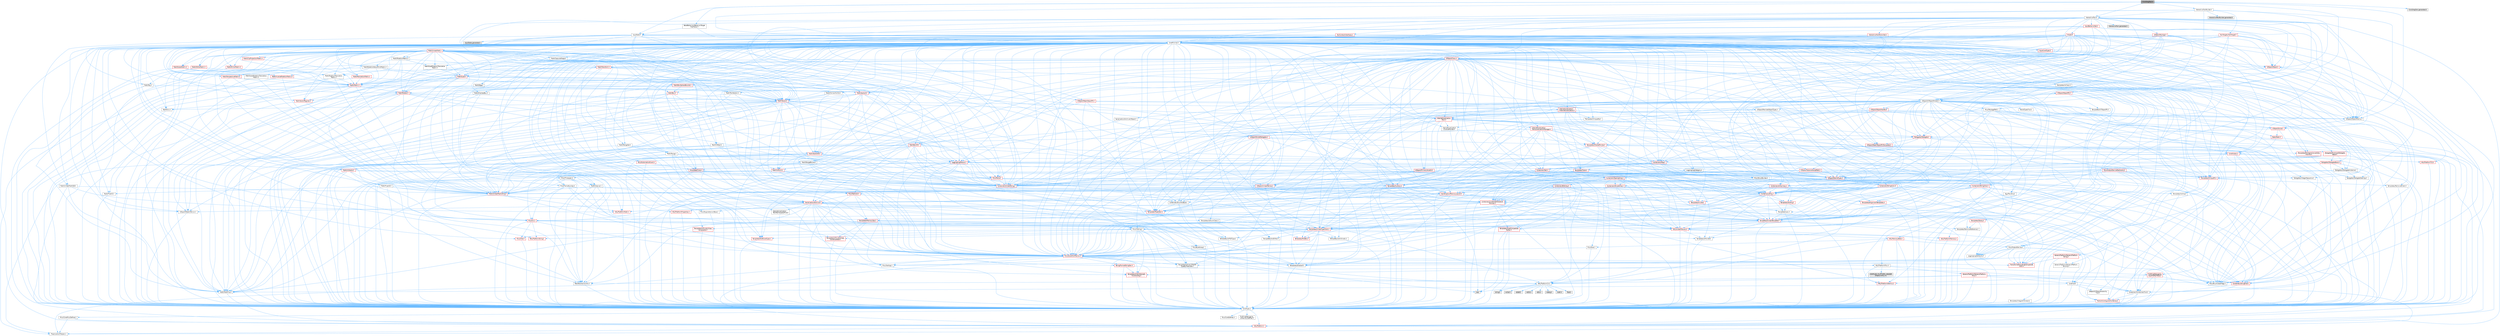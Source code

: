 digraph "ClickDragTool.h"
{
 // INTERACTIVE_SVG=YES
 // LATEX_PDF_SIZE
  bgcolor="transparent";
  edge [fontname=Helvetica,fontsize=10,labelfontname=Helvetica,labelfontsize=10];
  node [fontname=Helvetica,fontsize=10,shape=box,height=0.2,width=0.4];
  Node1 [id="Node000001",label="ClickDragTool.h",height=0.2,width=0.4,color="gray40", fillcolor="grey60", style="filled", fontcolor="black",tooltip=" "];
  Node1 -> Node2 [id="edge1_Node000001_Node000002",color="steelblue1",style="solid",tooltip=" "];
  Node2 [id="Node000002",label="BaseBehaviors/BehaviorTarget\lInterfaces.h",height=0.2,width=0.4,color="grey40", fillcolor="white", style="filled",URL="$d0/d82/BehaviorTargetInterfaces_8h.html",tooltip=" "];
  Node2 -> Node3 [id="edge2_Node000002_Node000003",color="steelblue1",style="solid",tooltip=" "];
  Node3 [id="Node000003",label="CoreMinimal.h",height=0.2,width=0.4,color="grey40", fillcolor="white", style="filled",URL="$d7/d67/CoreMinimal_8h.html",tooltip=" "];
  Node3 -> Node4 [id="edge3_Node000003_Node000004",color="steelblue1",style="solid",tooltip=" "];
  Node4 [id="Node000004",label="CoreTypes.h",height=0.2,width=0.4,color="grey40", fillcolor="white", style="filled",URL="$dc/dec/CoreTypes_8h.html",tooltip=" "];
  Node4 -> Node5 [id="edge4_Node000004_Node000005",color="steelblue1",style="solid",tooltip=" "];
  Node5 [id="Node000005",label="HAL/Platform.h",height=0.2,width=0.4,color="red", fillcolor="#FFF0F0", style="filled",URL="$d9/dd0/Platform_8h.html",tooltip=" "];
  Node5 -> Node9 [id="edge5_Node000005_Node000009",color="steelblue1",style="solid",tooltip=" "];
  Node9 [id="Node000009",label="PreprocessorHelpers.h",height=0.2,width=0.4,color="grey40", fillcolor="white", style="filled",URL="$db/ddb/PreprocessorHelpers_8h.html",tooltip=" "];
  Node4 -> Node15 [id="edge6_Node000004_Node000015",color="steelblue1",style="solid",tooltip=" "];
  Node15 [id="Node000015",label="ProfilingDebugging\l/UMemoryDefines.h",height=0.2,width=0.4,color="grey40", fillcolor="white", style="filled",URL="$d2/da2/UMemoryDefines_8h.html",tooltip=" "];
  Node4 -> Node16 [id="edge7_Node000004_Node000016",color="steelblue1",style="solid",tooltip=" "];
  Node16 [id="Node000016",label="Misc/CoreMiscDefines.h",height=0.2,width=0.4,color="grey40", fillcolor="white", style="filled",URL="$da/d38/CoreMiscDefines_8h.html",tooltip=" "];
  Node16 -> Node5 [id="edge8_Node000016_Node000005",color="steelblue1",style="solid",tooltip=" "];
  Node16 -> Node9 [id="edge9_Node000016_Node000009",color="steelblue1",style="solid",tooltip=" "];
  Node4 -> Node17 [id="edge10_Node000004_Node000017",color="steelblue1",style="solid",tooltip=" "];
  Node17 [id="Node000017",label="Misc/CoreDefines.h",height=0.2,width=0.4,color="grey40", fillcolor="white", style="filled",URL="$d3/dd2/CoreDefines_8h.html",tooltip=" "];
  Node3 -> Node18 [id="edge11_Node000003_Node000018",color="steelblue1",style="solid",tooltip=" "];
  Node18 [id="Node000018",label="CoreFwd.h",height=0.2,width=0.4,color="grey40", fillcolor="white", style="filled",URL="$d1/d1e/CoreFwd_8h.html",tooltip=" "];
  Node18 -> Node4 [id="edge12_Node000018_Node000004",color="steelblue1",style="solid",tooltip=" "];
  Node18 -> Node19 [id="edge13_Node000018_Node000019",color="steelblue1",style="solid",tooltip=" "];
  Node19 [id="Node000019",label="Containers/ContainersFwd.h",height=0.2,width=0.4,color="grey40", fillcolor="white", style="filled",URL="$d4/d0a/ContainersFwd_8h.html",tooltip=" "];
  Node19 -> Node5 [id="edge14_Node000019_Node000005",color="steelblue1",style="solid",tooltip=" "];
  Node19 -> Node4 [id="edge15_Node000019_Node000004",color="steelblue1",style="solid",tooltip=" "];
  Node19 -> Node20 [id="edge16_Node000019_Node000020",color="steelblue1",style="solid",tooltip=" "];
  Node20 [id="Node000020",label="Traits/IsContiguousContainer.h",height=0.2,width=0.4,color="red", fillcolor="#FFF0F0", style="filled",URL="$d5/d3c/IsContiguousContainer_8h.html",tooltip=" "];
  Node20 -> Node4 [id="edge17_Node000020_Node000004",color="steelblue1",style="solid",tooltip=" "];
  Node18 -> Node23 [id="edge18_Node000018_Node000023",color="steelblue1",style="solid",tooltip=" "];
  Node23 [id="Node000023",label="Math/MathFwd.h",height=0.2,width=0.4,color="grey40", fillcolor="white", style="filled",URL="$d2/d10/MathFwd_8h.html",tooltip=" "];
  Node23 -> Node5 [id="edge19_Node000023_Node000005",color="steelblue1",style="solid",tooltip=" "];
  Node18 -> Node24 [id="edge20_Node000018_Node000024",color="steelblue1",style="solid",tooltip=" "];
  Node24 [id="Node000024",label="UObject/UObjectHierarchy\lFwd.h",height=0.2,width=0.4,color="grey40", fillcolor="white", style="filled",URL="$d3/d13/UObjectHierarchyFwd_8h.html",tooltip=" "];
  Node3 -> Node24 [id="edge21_Node000003_Node000024",color="steelblue1",style="solid",tooltip=" "];
  Node3 -> Node19 [id="edge22_Node000003_Node000019",color="steelblue1",style="solid",tooltip=" "];
  Node3 -> Node25 [id="edge23_Node000003_Node000025",color="steelblue1",style="solid",tooltip=" "];
  Node25 [id="Node000025",label="Misc/VarArgs.h",height=0.2,width=0.4,color="grey40", fillcolor="white", style="filled",URL="$d5/d6f/VarArgs_8h.html",tooltip=" "];
  Node25 -> Node4 [id="edge24_Node000025_Node000004",color="steelblue1",style="solid",tooltip=" "];
  Node3 -> Node26 [id="edge25_Node000003_Node000026",color="steelblue1",style="solid",tooltip=" "];
  Node26 [id="Node000026",label="Logging/LogVerbosity.h",height=0.2,width=0.4,color="grey40", fillcolor="white", style="filled",URL="$d2/d8f/LogVerbosity_8h.html",tooltip=" "];
  Node26 -> Node4 [id="edge26_Node000026_Node000004",color="steelblue1",style="solid",tooltip=" "];
  Node3 -> Node27 [id="edge27_Node000003_Node000027",color="steelblue1",style="solid",tooltip=" "];
  Node27 [id="Node000027",label="Misc/OutputDevice.h",height=0.2,width=0.4,color="grey40", fillcolor="white", style="filled",URL="$d7/d32/OutputDevice_8h.html",tooltip=" "];
  Node27 -> Node18 [id="edge28_Node000027_Node000018",color="steelblue1",style="solid",tooltip=" "];
  Node27 -> Node4 [id="edge29_Node000027_Node000004",color="steelblue1",style="solid",tooltip=" "];
  Node27 -> Node26 [id="edge30_Node000027_Node000026",color="steelblue1",style="solid",tooltip=" "];
  Node27 -> Node25 [id="edge31_Node000027_Node000025",color="steelblue1",style="solid",tooltip=" "];
  Node27 -> Node28 [id="edge32_Node000027_Node000028",color="steelblue1",style="solid",tooltip=" "];
  Node28 [id="Node000028",label="Templates/IsArrayOrRefOf\lTypeByPredicate.h",height=0.2,width=0.4,color="grey40", fillcolor="white", style="filled",URL="$d6/da1/IsArrayOrRefOfTypeByPredicate_8h.html",tooltip=" "];
  Node28 -> Node4 [id="edge33_Node000028_Node000004",color="steelblue1",style="solid",tooltip=" "];
  Node27 -> Node29 [id="edge34_Node000027_Node000029",color="steelblue1",style="solid",tooltip=" "];
  Node29 [id="Node000029",label="Templates/IsValidVariadic\lFunctionArg.h",height=0.2,width=0.4,color="red", fillcolor="#FFF0F0", style="filled",URL="$d0/dc8/IsValidVariadicFunctionArg_8h.html",tooltip=" "];
  Node29 -> Node4 [id="edge35_Node000029_Node000004",color="steelblue1",style="solid",tooltip=" "];
  Node27 -> Node31 [id="edge36_Node000027_Node000031",color="steelblue1",style="solid",tooltip=" "];
  Node31 [id="Node000031",label="Traits/IsCharEncodingCompatible\lWith.h",height=0.2,width=0.4,color="red", fillcolor="#FFF0F0", style="filled",URL="$df/dd1/IsCharEncodingCompatibleWith_8h.html",tooltip=" "];
  Node3 -> Node33 [id="edge37_Node000003_Node000033",color="steelblue1",style="solid",tooltip=" "];
  Node33 [id="Node000033",label="HAL/PlatformCrt.h",height=0.2,width=0.4,color="grey40", fillcolor="white", style="filled",URL="$d8/d75/PlatformCrt_8h.html",tooltip=" "];
  Node33 -> Node34 [id="edge38_Node000033_Node000034",color="steelblue1",style="solid",tooltip=" "];
  Node34 [id="Node000034",label="new",height=0.2,width=0.4,color="grey60", fillcolor="#E0E0E0", style="filled",tooltip=" "];
  Node33 -> Node35 [id="edge39_Node000033_Node000035",color="steelblue1",style="solid",tooltip=" "];
  Node35 [id="Node000035",label="wchar.h",height=0.2,width=0.4,color="grey60", fillcolor="#E0E0E0", style="filled",tooltip=" "];
  Node33 -> Node36 [id="edge40_Node000033_Node000036",color="steelblue1",style="solid",tooltip=" "];
  Node36 [id="Node000036",label="stddef.h",height=0.2,width=0.4,color="grey60", fillcolor="#E0E0E0", style="filled",tooltip=" "];
  Node33 -> Node37 [id="edge41_Node000033_Node000037",color="steelblue1",style="solid",tooltip=" "];
  Node37 [id="Node000037",label="stdlib.h",height=0.2,width=0.4,color="grey60", fillcolor="#E0E0E0", style="filled",tooltip=" "];
  Node33 -> Node38 [id="edge42_Node000033_Node000038",color="steelblue1",style="solid",tooltip=" "];
  Node38 [id="Node000038",label="stdio.h",height=0.2,width=0.4,color="grey60", fillcolor="#E0E0E0", style="filled",tooltip=" "];
  Node33 -> Node39 [id="edge43_Node000033_Node000039",color="steelblue1",style="solid",tooltip=" "];
  Node39 [id="Node000039",label="stdarg.h",height=0.2,width=0.4,color="grey60", fillcolor="#E0E0E0", style="filled",tooltip=" "];
  Node33 -> Node40 [id="edge44_Node000033_Node000040",color="steelblue1",style="solid",tooltip=" "];
  Node40 [id="Node000040",label="math.h",height=0.2,width=0.4,color="grey60", fillcolor="#E0E0E0", style="filled",tooltip=" "];
  Node33 -> Node41 [id="edge45_Node000033_Node000041",color="steelblue1",style="solid",tooltip=" "];
  Node41 [id="Node000041",label="float.h",height=0.2,width=0.4,color="grey60", fillcolor="#E0E0E0", style="filled",tooltip=" "];
  Node33 -> Node42 [id="edge46_Node000033_Node000042",color="steelblue1",style="solid",tooltip=" "];
  Node42 [id="Node000042",label="string.h",height=0.2,width=0.4,color="grey60", fillcolor="#E0E0E0", style="filled",tooltip=" "];
  Node3 -> Node43 [id="edge47_Node000003_Node000043",color="steelblue1",style="solid",tooltip=" "];
  Node43 [id="Node000043",label="HAL/PlatformMisc.h",height=0.2,width=0.4,color="grey40", fillcolor="white", style="filled",URL="$d0/df5/PlatformMisc_8h.html",tooltip=" "];
  Node43 -> Node4 [id="edge48_Node000043_Node000004",color="steelblue1",style="solid",tooltip=" "];
  Node43 -> Node44 [id="edge49_Node000043_Node000044",color="steelblue1",style="solid",tooltip=" "];
  Node44 [id="Node000044",label="GenericPlatform/GenericPlatform\lMisc.h",height=0.2,width=0.4,color="red", fillcolor="#FFF0F0", style="filled",URL="$db/d9a/GenericPlatformMisc_8h.html",tooltip=" "];
  Node44 -> Node45 [id="edge50_Node000044_Node000045",color="steelblue1",style="solid",tooltip=" "];
  Node45 [id="Node000045",label="Containers/StringFwd.h",height=0.2,width=0.4,color="red", fillcolor="#FFF0F0", style="filled",URL="$df/d37/StringFwd_8h.html",tooltip=" "];
  Node45 -> Node4 [id="edge51_Node000045_Node000004",color="steelblue1",style="solid",tooltip=" "];
  Node45 -> Node20 [id="edge52_Node000045_Node000020",color="steelblue1",style="solid",tooltip=" "];
  Node44 -> Node18 [id="edge53_Node000044_Node000018",color="steelblue1",style="solid",tooltip=" "];
  Node44 -> Node4 [id="edge54_Node000044_Node000004",color="steelblue1",style="solid",tooltip=" "];
  Node44 -> Node33 [id="edge55_Node000044_Node000033",color="steelblue1",style="solid",tooltip=" "];
  Node44 -> Node48 [id="edge56_Node000044_Node000048",color="steelblue1",style="solid",tooltip=" "];
  Node48 [id="Node000048",label="Math/NumericLimits.h",height=0.2,width=0.4,color="grey40", fillcolor="white", style="filled",URL="$df/d1b/NumericLimits_8h.html",tooltip=" "];
  Node48 -> Node4 [id="edge57_Node000048_Node000004",color="steelblue1",style="solid",tooltip=" "];
  Node44 -> Node50 [id="edge58_Node000044_Node000050",color="steelblue1",style="solid",tooltip=" "];
  Node50 [id="Node000050",label="Misc/EnumClassFlags.h",height=0.2,width=0.4,color="grey40", fillcolor="white", style="filled",URL="$d8/de7/EnumClassFlags_8h.html",tooltip=" "];
  Node43 -> Node53 [id="edge59_Node000043_Node000053",color="steelblue1",style="solid",tooltip=" "];
  Node53 [id="Node000053",label="COMPILED_PLATFORM_HEADER\l(PlatformMisc.h)",height=0.2,width=0.4,color="grey60", fillcolor="#E0E0E0", style="filled",tooltip=" "];
  Node43 -> Node54 [id="edge60_Node000043_Node000054",color="steelblue1",style="solid",tooltip=" "];
  Node54 [id="Node000054",label="ProfilingDebugging\l/CpuProfilerTrace.h",height=0.2,width=0.4,color="red", fillcolor="#FFF0F0", style="filled",URL="$da/dcb/CpuProfilerTrace_8h.html",tooltip=" "];
  Node54 -> Node4 [id="edge61_Node000054_Node000004",color="steelblue1",style="solid",tooltip=" "];
  Node54 -> Node19 [id="edge62_Node000054_Node000019",color="steelblue1",style="solid",tooltip=" "];
  Node54 -> Node55 [id="edge63_Node000054_Node000055",color="steelblue1",style="solid",tooltip=" "];
  Node55 [id="Node000055",label="HAL/PlatformAtomics.h",height=0.2,width=0.4,color="red", fillcolor="#FFF0F0", style="filled",URL="$d3/d36/PlatformAtomics_8h.html",tooltip=" "];
  Node55 -> Node4 [id="edge64_Node000055_Node000004",color="steelblue1",style="solid",tooltip=" "];
  Node54 -> Node9 [id="edge65_Node000054_Node000009",color="steelblue1",style="solid",tooltip=" "];
  Node3 -> Node62 [id="edge66_Node000003_Node000062",color="steelblue1",style="solid",tooltip=" "];
  Node62 [id="Node000062",label="Misc/AssertionMacros.h",height=0.2,width=0.4,color="red", fillcolor="#FFF0F0", style="filled",URL="$d0/dfa/AssertionMacros_8h.html",tooltip=" "];
  Node62 -> Node4 [id="edge67_Node000062_Node000004",color="steelblue1",style="solid",tooltip=" "];
  Node62 -> Node5 [id="edge68_Node000062_Node000005",color="steelblue1",style="solid",tooltip=" "];
  Node62 -> Node43 [id="edge69_Node000062_Node000043",color="steelblue1",style="solid",tooltip=" "];
  Node62 -> Node9 [id="edge70_Node000062_Node000009",color="steelblue1",style="solid",tooltip=" "];
  Node62 -> Node63 [id="edge71_Node000062_Node000063",color="steelblue1",style="solid",tooltip=" "];
  Node63 [id="Node000063",label="Templates/EnableIf.h",height=0.2,width=0.4,color="grey40", fillcolor="white", style="filled",URL="$d7/d60/EnableIf_8h.html",tooltip=" "];
  Node63 -> Node4 [id="edge72_Node000063_Node000004",color="steelblue1",style="solid",tooltip=" "];
  Node62 -> Node28 [id="edge73_Node000062_Node000028",color="steelblue1",style="solid",tooltip=" "];
  Node62 -> Node29 [id="edge74_Node000062_Node000029",color="steelblue1",style="solid",tooltip=" "];
  Node62 -> Node31 [id="edge75_Node000062_Node000031",color="steelblue1",style="solid",tooltip=" "];
  Node62 -> Node25 [id="edge76_Node000062_Node000025",color="steelblue1",style="solid",tooltip=" "];
  Node62 -> Node64 [id="edge77_Node000062_Node000064",color="steelblue1",style="solid",tooltip=" "];
  Node64 [id="Node000064",label="String/FormatStringSan.h",height=0.2,width=0.4,color="red", fillcolor="#FFF0F0", style="filled",URL="$d3/d8b/FormatStringSan_8h.html",tooltip=" "];
  Node64 -> Node4 [id="edge78_Node000064_Node000004",color="steelblue1",style="solid",tooltip=" "];
  Node64 -> Node29 [id="edge79_Node000064_Node000029",color="steelblue1",style="solid",tooltip=" "];
  Node64 -> Node19 [id="edge80_Node000064_Node000019",color="steelblue1",style="solid",tooltip=" "];
  Node3 -> Node71 [id="edge81_Node000003_Node000071",color="steelblue1",style="solid",tooltip=" "];
  Node71 [id="Node000071",label="Templates/IsPointer.h",height=0.2,width=0.4,color="grey40", fillcolor="white", style="filled",URL="$d7/d05/IsPointer_8h.html",tooltip=" "];
  Node71 -> Node4 [id="edge82_Node000071_Node000004",color="steelblue1",style="solid",tooltip=" "];
  Node3 -> Node72 [id="edge83_Node000003_Node000072",color="steelblue1",style="solid",tooltip=" "];
  Node72 [id="Node000072",label="HAL/PlatformMemory.h",height=0.2,width=0.4,color="red", fillcolor="#FFF0F0", style="filled",URL="$de/d68/PlatformMemory_8h.html",tooltip=" "];
  Node72 -> Node4 [id="edge84_Node000072_Node000004",color="steelblue1",style="solid",tooltip=" "];
  Node3 -> Node55 [id="edge85_Node000003_Node000055",color="steelblue1",style="solid",tooltip=" "];
  Node3 -> Node77 [id="edge86_Node000003_Node000077",color="steelblue1",style="solid",tooltip=" "];
  Node77 [id="Node000077",label="Misc/Exec.h",height=0.2,width=0.4,color="grey40", fillcolor="white", style="filled",URL="$de/ddb/Exec_8h.html",tooltip=" "];
  Node77 -> Node4 [id="edge87_Node000077_Node000004",color="steelblue1",style="solid",tooltip=" "];
  Node77 -> Node62 [id="edge88_Node000077_Node000062",color="steelblue1",style="solid",tooltip=" "];
  Node3 -> Node78 [id="edge89_Node000003_Node000078",color="steelblue1",style="solid",tooltip=" "];
  Node78 [id="Node000078",label="HAL/MemoryBase.h",height=0.2,width=0.4,color="red", fillcolor="#FFF0F0", style="filled",URL="$d6/d9f/MemoryBase_8h.html",tooltip=" "];
  Node78 -> Node4 [id="edge90_Node000078_Node000004",color="steelblue1",style="solid",tooltip=" "];
  Node78 -> Node55 [id="edge91_Node000078_Node000055",color="steelblue1",style="solid",tooltip=" "];
  Node78 -> Node33 [id="edge92_Node000078_Node000033",color="steelblue1",style="solid",tooltip=" "];
  Node78 -> Node77 [id="edge93_Node000078_Node000077",color="steelblue1",style="solid",tooltip=" "];
  Node78 -> Node27 [id="edge94_Node000078_Node000027",color="steelblue1",style="solid",tooltip=" "];
  Node3 -> Node88 [id="edge95_Node000003_Node000088",color="steelblue1",style="solid",tooltip=" "];
  Node88 [id="Node000088",label="HAL/UnrealMemory.h",height=0.2,width=0.4,color="red", fillcolor="#FFF0F0", style="filled",URL="$d9/d96/UnrealMemory_8h.html",tooltip=" "];
  Node88 -> Node4 [id="edge96_Node000088_Node000004",color="steelblue1",style="solid",tooltip=" "];
  Node88 -> Node78 [id="edge97_Node000088_Node000078",color="steelblue1",style="solid",tooltip=" "];
  Node88 -> Node72 [id="edge98_Node000088_Node000072",color="steelblue1",style="solid",tooltip=" "];
  Node88 -> Node71 [id="edge99_Node000088_Node000071",color="steelblue1",style="solid",tooltip=" "];
  Node3 -> Node90 [id="edge100_Node000003_Node000090",color="steelblue1",style="solid",tooltip=" "];
  Node90 [id="Node000090",label="Templates/IsArithmetic.h",height=0.2,width=0.4,color="grey40", fillcolor="white", style="filled",URL="$d2/d5d/IsArithmetic_8h.html",tooltip=" "];
  Node90 -> Node4 [id="edge101_Node000090_Node000004",color="steelblue1",style="solid",tooltip=" "];
  Node3 -> Node84 [id="edge102_Node000003_Node000084",color="steelblue1",style="solid",tooltip=" "];
  Node84 [id="Node000084",label="Templates/AndOrNot.h",height=0.2,width=0.4,color="grey40", fillcolor="white", style="filled",URL="$db/d0a/AndOrNot_8h.html",tooltip=" "];
  Node84 -> Node4 [id="edge103_Node000084_Node000004",color="steelblue1",style="solid",tooltip=" "];
  Node3 -> Node91 [id="edge104_Node000003_Node000091",color="steelblue1",style="solid",tooltip=" "];
  Node91 [id="Node000091",label="Templates/IsPODType.h",height=0.2,width=0.4,color="grey40", fillcolor="white", style="filled",URL="$d7/db1/IsPODType_8h.html",tooltip=" "];
  Node91 -> Node4 [id="edge105_Node000091_Node000004",color="steelblue1",style="solid",tooltip=" "];
  Node3 -> Node92 [id="edge106_Node000003_Node000092",color="steelblue1",style="solid",tooltip=" "];
  Node92 [id="Node000092",label="Templates/IsUECoreType.h",height=0.2,width=0.4,color="red", fillcolor="#FFF0F0", style="filled",URL="$d1/db8/IsUECoreType_8h.html",tooltip=" "];
  Node92 -> Node4 [id="edge107_Node000092_Node000004",color="steelblue1",style="solid",tooltip=" "];
  Node3 -> Node85 [id="edge108_Node000003_Node000085",color="steelblue1",style="solid",tooltip=" "];
  Node85 [id="Node000085",label="Templates/IsTriviallyCopy\lConstructible.h",height=0.2,width=0.4,color="red", fillcolor="#FFF0F0", style="filled",URL="$d3/d78/IsTriviallyCopyConstructible_8h.html",tooltip=" "];
  Node85 -> Node4 [id="edge109_Node000085_Node000004",color="steelblue1",style="solid",tooltip=" "];
  Node3 -> Node93 [id="edge110_Node000003_Node000093",color="steelblue1",style="solid",tooltip=" "];
  Node93 [id="Node000093",label="Templates/UnrealTypeTraits.h",height=0.2,width=0.4,color="red", fillcolor="#FFF0F0", style="filled",URL="$d2/d2d/UnrealTypeTraits_8h.html",tooltip=" "];
  Node93 -> Node4 [id="edge111_Node000093_Node000004",color="steelblue1",style="solid",tooltip=" "];
  Node93 -> Node71 [id="edge112_Node000093_Node000071",color="steelblue1",style="solid",tooltip=" "];
  Node93 -> Node62 [id="edge113_Node000093_Node000062",color="steelblue1",style="solid",tooltip=" "];
  Node93 -> Node84 [id="edge114_Node000093_Node000084",color="steelblue1",style="solid",tooltip=" "];
  Node93 -> Node63 [id="edge115_Node000093_Node000063",color="steelblue1",style="solid",tooltip=" "];
  Node93 -> Node90 [id="edge116_Node000093_Node000090",color="steelblue1",style="solid",tooltip=" "];
  Node93 -> Node94 [id="edge117_Node000093_Node000094",color="steelblue1",style="solid",tooltip=" "];
  Node94 [id="Node000094",label="Templates/Models.h",height=0.2,width=0.4,color="red", fillcolor="#FFF0F0", style="filled",URL="$d3/d0c/Models_8h.html",tooltip=" "];
  Node93 -> Node91 [id="edge118_Node000093_Node000091",color="steelblue1",style="solid",tooltip=" "];
  Node93 -> Node92 [id="edge119_Node000093_Node000092",color="steelblue1",style="solid",tooltip=" "];
  Node93 -> Node85 [id="edge120_Node000093_Node000085",color="steelblue1",style="solid",tooltip=" "];
  Node3 -> Node63 [id="edge121_Node000003_Node000063",color="steelblue1",style="solid",tooltip=" "];
  Node3 -> Node95 [id="edge122_Node000003_Node000095",color="steelblue1",style="solid",tooltip=" "];
  Node95 [id="Node000095",label="Templates/RemoveReference.h",height=0.2,width=0.4,color="grey40", fillcolor="white", style="filled",URL="$da/dbe/RemoveReference_8h.html",tooltip=" "];
  Node95 -> Node4 [id="edge123_Node000095_Node000004",color="steelblue1",style="solid",tooltip=" "];
  Node3 -> Node96 [id="edge124_Node000003_Node000096",color="steelblue1",style="solid",tooltip=" "];
  Node96 [id="Node000096",label="Templates/IntegralConstant.h",height=0.2,width=0.4,color="grey40", fillcolor="white", style="filled",URL="$db/d1b/IntegralConstant_8h.html",tooltip=" "];
  Node96 -> Node4 [id="edge125_Node000096_Node000004",color="steelblue1",style="solid",tooltip=" "];
  Node3 -> Node97 [id="edge126_Node000003_Node000097",color="steelblue1",style="solid",tooltip=" "];
  Node97 [id="Node000097",label="Templates/IsClass.h",height=0.2,width=0.4,color="grey40", fillcolor="white", style="filled",URL="$db/dcb/IsClass_8h.html",tooltip=" "];
  Node97 -> Node4 [id="edge127_Node000097_Node000004",color="steelblue1",style="solid",tooltip=" "];
  Node3 -> Node98 [id="edge128_Node000003_Node000098",color="steelblue1",style="solid",tooltip=" "];
  Node98 [id="Node000098",label="Templates/TypeCompatible\lBytes.h",height=0.2,width=0.4,color="red", fillcolor="#FFF0F0", style="filled",URL="$df/d0a/TypeCompatibleBytes_8h.html",tooltip=" "];
  Node98 -> Node4 [id="edge129_Node000098_Node000004",color="steelblue1",style="solid",tooltip=" "];
  Node98 -> Node42 [id="edge130_Node000098_Node000042",color="steelblue1",style="solid",tooltip=" "];
  Node98 -> Node34 [id="edge131_Node000098_Node000034",color="steelblue1",style="solid",tooltip=" "];
  Node3 -> Node20 [id="edge132_Node000003_Node000020",color="steelblue1",style="solid",tooltip=" "];
  Node3 -> Node99 [id="edge133_Node000003_Node000099",color="steelblue1",style="solid",tooltip=" "];
  Node99 [id="Node000099",label="Templates/UnrealTemplate.h",height=0.2,width=0.4,color="red", fillcolor="#FFF0F0", style="filled",URL="$d4/d24/UnrealTemplate_8h.html",tooltip=" "];
  Node99 -> Node4 [id="edge134_Node000099_Node000004",color="steelblue1",style="solid",tooltip=" "];
  Node99 -> Node71 [id="edge135_Node000099_Node000071",color="steelblue1",style="solid",tooltip=" "];
  Node99 -> Node88 [id="edge136_Node000099_Node000088",color="steelblue1",style="solid",tooltip=" "];
  Node99 -> Node93 [id="edge137_Node000099_Node000093",color="steelblue1",style="solid",tooltip=" "];
  Node99 -> Node95 [id="edge138_Node000099_Node000095",color="steelblue1",style="solid",tooltip=" "];
  Node99 -> Node98 [id="edge139_Node000099_Node000098",color="steelblue1",style="solid",tooltip=" "];
  Node99 -> Node20 [id="edge140_Node000099_Node000020",color="steelblue1",style="solid",tooltip=" "];
  Node3 -> Node48 [id="edge141_Node000003_Node000048",color="steelblue1",style="solid",tooltip=" "];
  Node3 -> Node103 [id="edge142_Node000003_Node000103",color="steelblue1",style="solid",tooltip=" "];
  Node103 [id="Node000103",label="HAL/PlatformMath.h",height=0.2,width=0.4,color="red", fillcolor="#FFF0F0", style="filled",URL="$dc/d53/PlatformMath_8h.html",tooltip=" "];
  Node103 -> Node4 [id="edge143_Node000103_Node000004",color="steelblue1",style="solid",tooltip=" "];
  Node3 -> Node86 [id="edge144_Node000003_Node000086",color="steelblue1",style="solid",tooltip=" "];
  Node86 [id="Node000086",label="Templates/IsTriviallyCopy\lAssignable.h",height=0.2,width=0.4,color="red", fillcolor="#FFF0F0", style="filled",URL="$d2/df2/IsTriviallyCopyAssignable_8h.html",tooltip=" "];
  Node86 -> Node4 [id="edge145_Node000086_Node000004",color="steelblue1",style="solid",tooltip=" "];
  Node3 -> Node111 [id="edge146_Node000003_Node000111",color="steelblue1",style="solid",tooltip=" "];
  Node111 [id="Node000111",label="Templates/MemoryOps.h",height=0.2,width=0.4,color="red", fillcolor="#FFF0F0", style="filled",URL="$db/dea/MemoryOps_8h.html",tooltip=" "];
  Node111 -> Node4 [id="edge147_Node000111_Node000004",color="steelblue1",style="solid",tooltip=" "];
  Node111 -> Node88 [id="edge148_Node000111_Node000088",color="steelblue1",style="solid",tooltip=" "];
  Node111 -> Node86 [id="edge149_Node000111_Node000086",color="steelblue1",style="solid",tooltip=" "];
  Node111 -> Node85 [id="edge150_Node000111_Node000085",color="steelblue1",style="solid",tooltip=" "];
  Node111 -> Node93 [id="edge151_Node000111_Node000093",color="steelblue1",style="solid",tooltip=" "];
  Node111 -> Node34 [id="edge152_Node000111_Node000034",color="steelblue1",style="solid",tooltip=" "];
  Node3 -> Node112 [id="edge153_Node000003_Node000112",color="steelblue1",style="solid",tooltip=" "];
  Node112 [id="Node000112",label="Containers/ContainerAllocation\lPolicies.h",height=0.2,width=0.4,color="red", fillcolor="#FFF0F0", style="filled",URL="$d7/dff/ContainerAllocationPolicies_8h.html",tooltip=" "];
  Node112 -> Node4 [id="edge154_Node000112_Node000004",color="steelblue1",style="solid",tooltip=" "];
  Node112 -> Node112 [id="edge155_Node000112_Node000112",color="steelblue1",style="solid",tooltip=" "];
  Node112 -> Node103 [id="edge156_Node000112_Node000103",color="steelblue1",style="solid",tooltip=" "];
  Node112 -> Node88 [id="edge157_Node000112_Node000088",color="steelblue1",style="solid",tooltip=" "];
  Node112 -> Node48 [id="edge158_Node000112_Node000048",color="steelblue1",style="solid",tooltip=" "];
  Node112 -> Node62 [id="edge159_Node000112_Node000062",color="steelblue1",style="solid",tooltip=" "];
  Node112 -> Node111 [id="edge160_Node000112_Node000111",color="steelblue1",style="solid",tooltip=" "];
  Node112 -> Node98 [id="edge161_Node000112_Node000098",color="steelblue1",style="solid",tooltip=" "];
  Node3 -> Node115 [id="edge162_Node000003_Node000115",color="steelblue1",style="solid",tooltip=" "];
  Node115 [id="Node000115",label="Templates/IsEnumClass.h",height=0.2,width=0.4,color="grey40", fillcolor="white", style="filled",URL="$d7/d15/IsEnumClass_8h.html",tooltip=" "];
  Node115 -> Node4 [id="edge163_Node000115_Node000004",color="steelblue1",style="solid",tooltip=" "];
  Node115 -> Node84 [id="edge164_Node000115_Node000084",color="steelblue1",style="solid",tooltip=" "];
  Node3 -> Node116 [id="edge165_Node000003_Node000116",color="steelblue1",style="solid",tooltip=" "];
  Node116 [id="Node000116",label="HAL/PlatformProperties.h",height=0.2,width=0.4,color="red", fillcolor="#FFF0F0", style="filled",URL="$d9/db0/PlatformProperties_8h.html",tooltip=" "];
  Node116 -> Node4 [id="edge166_Node000116_Node000004",color="steelblue1",style="solid",tooltip=" "];
  Node3 -> Node119 [id="edge167_Node000003_Node000119",color="steelblue1",style="solid",tooltip=" "];
  Node119 [id="Node000119",label="Misc/EngineVersionBase.h",height=0.2,width=0.4,color="grey40", fillcolor="white", style="filled",URL="$d5/d2b/EngineVersionBase_8h.html",tooltip=" "];
  Node119 -> Node4 [id="edge168_Node000119_Node000004",color="steelblue1",style="solid",tooltip=" "];
  Node3 -> Node120 [id="edge169_Node000003_Node000120",color="steelblue1",style="solid",tooltip=" "];
  Node120 [id="Node000120",label="Internationalization\l/TextNamespaceFwd.h",height=0.2,width=0.4,color="grey40", fillcolor="white", style="filled",URL="$d8/d97/TextNamespaceFwd_8h.html",tooltip=" "];
  Node120 -> Node4 [id="edge170_Node000120_Node000004",color="steelblue1",style="solid",tooltip=" "];
  Node3 -> Node121 [id="edge171_Node000003_Node000121",color="steelblue1",style="solid",tooltip=" "];
  Node121 [id="Node000121",label="Serialization/Archive.h",height=0.2,width=0.4,color="red", fillcolor="#FFF0F0", style="filled",URL="$d7/d3b/Archive_8h.html",tooltip=" "];
  Node121 -> Node18 [id="edge172_Node000121_Node000018",color="steelblue1",style="solid",tooltip=" "];
  Node121 -> Node4 [id="edge173_Node000121_Node000004",color="steelblue1",style="solid",tooltip=" "];
  Node121 -> Node116 [id="edge174_Node000121_Node000116",color="steelblue1",style="solid",tooltip=" "];
  Node121 -> Node120 [id="edge175_Node000121_Node000120",color="steelblue1",style="solid",tooltip=" "];
  Node121 -> Node23 [id="edge176_Node000121_Node000023",color="steelblue1",style="solid",tooltip=" "];
  Node121 -> Node62 [id="edge177_Node000121_Node000062",color="steelblue1",style="solid",tooltip=" "];
  Node121 -> Node119 [id="edge178_Node000121_Node000119",color="steelblue1",style="solid",tooltip=" "];
  Node121 -> Node25 [id="edge179_Node000121_Node000025",color="steelblue1",style="solid",tooltip=" "];
  Node121 -> Node63 [id="edge180_Node000121_Node000063",color="steelblue1",style="solid",tooltip=" "];
  Node121 -> Node28 [id="edge181_Node000121_Node000028",color="steelblue1",style="solid",tooltip=" "];
  Node121 -> Node115 [id="edge182_Node000121_Node000115",color="steelblue1",style="solid",tooltip=" "];
  Node121 -> Node29 [id="edge183_Node000121_Node000029",color="steelblue1",style="solid",tooltip=" "];
  Node121 -> Node99 [id="edge184_Node000121_Node000099",color="steelblue1",style="solid",tooltip=" "];
  Node121 -> Node31 [id="edge185_Node000121_Node000031",color="steelblue1",style="solid",tooltip=" "];
  Node121 -> Node124 [id="edge186_Node000121_Node000124",color="steelblue1",style="solid",tooltip=" "];
  Node124 [id="Node000124",label="UObject/ObjectVersion.h",height=0.2,width=0.4,color="grey40", fillcolor="white", style="filled",URL="$da/d63/ObjectVersion_8h.html",tooltip=" "];
  Node124 -> Node4 [id="edge187_Node000124_Node000004",color="steelblue1",style="solid",tooltip=" "];
  Node3 -> Node125 [id="edge188_Node000003_Node000125",color="steelblue1",style="solid",tooltip=" "];
  Node125 [id="Node000125",label="Templates/Less.h",height=0.2,width=0.4,color="grey40", fillcolor="white", style="filled",URL="$de/dc8/Less_8h.html",tooltip=" "];
  Node125 -> Node4 [id="edge189_Node000125_Node000004",color="steelblue1",style="solid",tooltip=" "];
  Node125 -> Node99 [id="edge190_Node000125_Node000099",color="steelblue1",style="solid",tooltip=" "];
  Node3 -> Node126 [id="edge191_Node000003_Node000126",color="steelblue1",style="solid",tooltip=" "];
  Node126 [id="Node000126",label="Templates/Sorting.h",height=0.2,width=0.4,color="red", fillcolor="#FFF0F0", style="filled",URL="$d3/d9e/Sorting_8h.html",tooltip=" "];
  Node126 -> Node4 [id="edge192_Node000126_Node000004",color="steelblue1",style="solid",tooltip=" "];
  Node126 -> Node103 [id="edge193_Node000126_Node000103",color="steelblue1",style="solid",tooltip=" "];
  Node126 -> Node125 [id="edge194_Node000126_Node000125",color="steelblue1",style="solid",tooltip=" "];
  Node3 -> Node137 [id="edge195_Node000003_Node000137",color="steelblue1",style="solid",tooltip=" "];
  Node137 [id="Node000137",label="Misc/Char.h",height=0.2,width=0.4,color="red", fillcolor="#FFF0F0", style="filled",URL="$d0/d58/Char_8h.html",tooltip=" "];
  Node137 -> Node4 [id="edge196_Node000137_Node000004",color="steelblue1",style="solid",tooltip=" "];
  Node3 -> Node140 [id="edge197_Node000003_Node000140",color="steelblue1",style="solid",tooltip=" "];
  Node140 [id="Node000140",label="GenericPlatform/GenericPlatform\lStricmp.h",height=0.2,width=0.4,color="grey40", fillcolor="white", style="filled",URL="$d2/d86/GenericPlatformStricmp_8h.html",tooltip=" "];
  Node140 -> Node4 [id="edge198_Node000140_Node000004",color="steelblue1",style="solid",tooltip=" "];
  Node3 -> Node141 [id="edge199_Node000003_Node000141",color="steelblue1",style="solid",tooltip=" "];
  Node141 [id="Node000141",label="GenericPlatform/GenericPlatform\lString.h",height=0.2,width=0.4,color="red", fillcolor="#FFF0F0", style="filled",URL="$dd/d20/GenericPlatformString_8h.html",tooltip=" "];
  Node141 -> Node4 [id="edge200_Node000141_Node000004",color="steelblue1",style="solid",tooltip=" "];
  Node141 -> Node140 [id="edge201_Node000141_Node000140",color="steelblue1",style="solid",tooltip=" "];
  Node141 -> Node63 [id="edge202_Node000141_Node000063",color="steelblue1",style="solid",tooltip=" "];
  Node141 -> Node31 [id="edge203_Node000141_Node000031",color="steelblue1",style="solid",tooltip=" "];
  Node3 -> Node74 [id="edge204_Node000003_Node000074",color="steelblue1",style="solid",tooltip=" "];
  Node74 [id="Node000074",label="HAL/PlatformString.h",height=0.2,width=0.4,color="red", fillcolor="#FFF0F0", style="filled",URL="$db/db5/PlatformString_8h.html",tooltip=" "];
  Node74 -> Node4 [id="edge205_Node000074_Node000004",color="steelblue1",style="solid",tooltip=" "];
  Node3 -> Node144 [id="edge206_Node000003_Node000144",color="steelblue1",style="solid",tooltip=" "];
  Node144 [id="Node000144",label="Misc/CString.h",height=0.2,width=0.4,color="grey40", fillcolor="white", style="filled",URL="$d2/d49/CString_8h.html",tooltip=" "];
  Node144 -> Node4 [id="edge207_Node000144_Node000004",color="steelblue1",style="solid",tooltip=" "];
  Node144 -> Node33 [id="edge208_Node000144_Node000033",color="steelblue1",style="solid",tooltip=" "];
  Node144 -> Node74 [id="edge209_Node000144_Node000074",color="steelblue1",style="solid",tooltip=" "];
  Node144 -> Node62 [id="edge210_Node000144_Node000062",color="steelblue1",style="solid",tooltip=" "];
  Node144 -> Node137 [id="edge211_Node000144_Node000137",color="steelblue1",style="solid",tooltip=" "];
  Node144 -> Node25 [id="edge212_Node000144_Node000025",color="steelblue1",style="solid",tooltip=" "];
  Node144 -> Node28 [id="edge213_Node000144_Node000028",color="steelblue1",style="solid",tooltip=" "];
  Node144 -> Node29 [id="edge214_Node000144_Node000029",color="steelblue1",style="solid",tooltip=" "];
  Node144 -> Node31 [id="edge215_Node000144_Node000031",color="steelblue1",style="solid",tooltip=" "];
  Node3 -> Node145 [id="edge216_Node000003_Node000145",color="steelblue1",style="solid",tooltip=" "];
  Node145 [id="Node000145",label="Misc/Crc.h",height=0.2,width=0.4,color="red", fillcolor="#FFF0F0", style="filled",URL="$d4/dd2/Crc_8h.html",tooltip=" "];
  Node145 -> Node4 [id="edge217_Node000145_Node000004",color="steelblue1",style="solid",tooltip=" "];
  Node145 -> Node74 [id="edge218_Node000145_Node000074",color="steelblue1",style="solid",tooltip=" "];
  Node145 -> Node62 [id="edge219_Node000145_Node000062",color="steelblue1",style="solid",tooltip=" "];
  Node145 -> Node144 [id="edge220_Node000145_Node000144",color="steelblue1",style="solid",tooltip=" "];
  Node145 -> Node137 [id="edge221_Node000145_Node000137",color="steelblue1",style="solid",tooltip=" "];
  Node145 -> Node93 [id="edge222_Node000145_Node000093",color="steelblue1",style="solid",tooltip=" "];
  Node3 -> Node136 [id="edge223_Node000003_Node000136",color="steelblue1",style="solid",tooltip=" "];
  Node136 [id="Node000136",label="Math/UnrealMathUtility.h",height=0.2,width=0.4,color="red", fillcolor="#FFF0F0", style="filled",URL="$db/db8/UnrealMathUtility_8h.html",tooltip=" "];
  Node136 -> Node4 [id="edge224_Node000136_Node000004",color="steelblue1",style="solid",tooltip=" "];
  Node136 -> Node62 [id="edge225_Node000136_Node000062",color="steelblue1",style="solid",tooltip=" "];
  Node136 -> Node103 [id="edge226_Node000136_Node000103",color="steelblue1",style="solid",tooltip=" "];
  Node136 -> Node23 [id="edge227_Node000136_Node000023",color="steelblue1",style="solid",tooltip=" "];
  Node3 -> Node146 [id="edge228_Node000003_Node000146",color="steelblue1",style="solid",tooltip=" "];
  Node146 [id="Node000146",label="Containers/UnrealString.h",height=0.2,width=0.4,color="red", fillcolor="#FFF0F0", style="filled",URL="$d5/dba/UnrealString_8h.html",tooltip=" "];
  Node3 -> Node150 [id="edge229_Node000003_Node000150",color="steelblue1",style="solid",tooltip=" "];
  Node150 [id="Node000150",label="Containers/Array.h",height=0.2,width=0.4,color="red", fillcolor="#FFF0F0", style="filled",URL="$df/dd0/Array_8h.html",tooltip=" "];
  Node150 -> Node4 [id="edge230_Node000150_Node000004",color="steelblue1",style="solid",tooltip=" "];
  Node150 -> Node62 [id="edge231_Node000150_Node000062",color="steelblue1",style="solid",tooltip=" "];
  Node150 -> Node88 [id="edge232_Node000150_Node000088",color="steelblue1",style="solid",tooltip=" "];
  Node150 -> Node93 [id="edge233_Node000150_Node000093",color="steelblue1",style="solid",tooltip=" "];
  Node150 -> Node99 [id="edge234_Node000150_Node000099",color="steelblue1",style="solid",tooltip=" "];
  Node150 -> Node112 [id="edge235_Node000150_Node000112",color="steelblue1",style="solid",tooltip=" "];
  Node150 -> Node121 [id="edge236_Node000150_Node000121",color="steelblue1",style="solid",tooltip=" "];
  Node150 -> Node129 [id="edge237_Node000150_Node000129",color="steelblue1",style="solid",tooltip=" "];
  Node129 [id="Node000129",label="Templates/Invoke.h",height=0.2,width=0.4,color="red", fillcolor="#FFF0F0", style="filled",URL="$d7/deb/Invoke_8h.html",tooltip=" "];
  Node129 -> Node4 [id="edge238_Node000129_Node000004",color="steelblue1",style="solid",tooltip=" "];
  Node129 -> Node99 [id="edge239_Node000129_Node000099",color="steelblue1",style="solid",tooltip=" "];
  Node150 -> Node125 [id="edge240_Node000150_Node000125",color="steelblue1",style="solid",tooltip=" "];
  Node150 -> Node126 [id="edge241_Node000150_Node000126",color="steelblue1",style="solid",tooltip=" "];
  Node150 -> Node173 [id="edge242_Node000150_Node000173",color="steelblue1",style="solid",tooltip=" "];
  Node173 [id="Node000173",label="Templates/AlignmentTemplates.h",height=0.2,width=0.4,color="red", fillcolor="#FFF0F0", style="filled",URL="$dd/d32/AlignmentTemplates_8h.html",tooltip=" "];
  Node173 -> Node4 [id="edge243_Node000173_Node000004",color="steelblue1",style="solid",tooltip=" "];
  Node173 -> Node71 [id="edge244_Node000173_Node000071",color="steelblue1",style="solid",tooltip=" "];
  Node3 -> Node174 [id="edge245_Node000003_Node000174",color="steelblue1",style="solid",tooltip=" "];
  Node174 [id="Node000174",label="Misc/FrameNumber.h",height=0.2,width=0.4,color="grey40", fillcolor="white", style="filled",URL="$dd/dbd/FrameNumber_8h.html",tooltip=" "];
  Node174 -> Node4 [id="edge246_Node000174_Node000004",color="steelblue1",style="solid",tooltip=" "];
  Node174 -> Node48 [id="edge247_Node000174_Node000048",color="steelblue1",style="solid",tooltip=" "];
  Node174 -> Node136 [id="edge248_Node000174_Node000136",color="steelblue1",style="solid",tooltip=" "];
  Node174 -> Node63 [id="edge249_Node000174_Node000063",color="steelblue1",style="solid",tooltip=" "];
  Node174 -> Node93 [id="edge250_Node000174_Node000093",color="steelblue1",style="solid",tooltip=" "];
  Node3 -> Node175 [id="edge251_Node000003_Node000175",color="steelblue1",style="solid",tooltip=" "];
  Node175 [id="Node000175",label="Misc/Timespan.h",height=0.2,width=0.4,color="grey40", fillcolor="white", style="filled",URL="$da/dd9/Timespan_8h.html",tooltip=" "];
  Node175 -> Node4 [id="edge252_Node000175_Node000004",color="steelblue1",style="solid",tooltip=" "];
  Node175 -> Node176 [id="edge253_Node000175_Node000176",color="steelblue1",style="solid",tooltip=" "];
  Node176 [id="Node000176",label="Math/Interval.h",height=0.2,width=0.4,color="grey40", fillcolor="white", style="filled",URL="$d1/d55/Interval_8h.html",tooltip=" "];
  Node176 -> Node4 [id="edge254_Node000176_Node000004",color="steelblue1",style="solid",tooltip=" "];
  Node176 -> Node90 [id="edge255_Node000176_Node000090",color="steelblue1",style="solid",tooltip=" "];
  Node176 -> Node93 [id="edge256_Node000176_Node000093",color="steelblue1",style="solid",tooltip=" "];
  Node176 -> Node48 [id="edge257_Node000176_Node000048",color="steelblue1",style="solid",tooltip=" "];
  Node176 -> Node136 [id="edge258_Node000176_Node000136",color="steelblue1",style="solid",tooltip=" "];
  Node175 -> Node136 [id="edge259_Node000175_Node000136",color="steelblue1",style="solid",tooltip=" "];
  Node175 -> Node62 [id="edge260_Node000175_Node000062",color="steelblue1",style="solid",tooltip=" "];
  Node3 -> Node177 [id="edge261_Node000003_Node000177",color="steelblue1",style="solid",tooltip=" "];
  Node177 [id="Node000177",label="Containers/StringConv.h",height=0.2,width=0.4,color="red", fillcolor="#FFF0F0", style="filled",URL="$d3/ddf/StringConv_8h.html",tooltip=" "];
  Node177 -> Node4 [id="edge262_Node000177_Node000004",color="steelblue1",style="solid",tooltip=" "];
  Node177 -> Node62 [id="edge263_Node000177_Node000062",color="steelblue1",style="solid",tooltip=" "];
  Node177 -> Node112 [id="edge264_Node000177_Node000112",color="steelblue1",style="solid",tooltip=" "];
  Node177 -> Node150 [id="edge265_Node000177_Node000150",color="steelblue1",style="solid",tooltip=" "];
  Node177 -> Node144 [id="edge266_Node000177_Node000144",color="steelblue1",style="solid",tooltip=" "];
  Node177 -> Node178 [id="edge267_Node000177_Node000178",color="steelblue1",style="solid",tooltip=" "];
  Node178 [id="Node000178",label="Templates/IsArray.h",height=0.2,width=0.4,color="grey40", fillcolor="white", style="filled",URL="$d8/d8d/IsArray_8h.html",tooltip=" "];
  Node178 -> Node4 [id="edge268_Node000178_Node000004",color="steelblue1",style="solid",tooltip=" "];
  Node177 -> Node99 [id="edge269_Node000177_Node000099",color="steelblue1",style="solid",tooltip=" "];
  Node177 -> Node93 [id="edge270_Node000177_Node000093",color="steelblue1",style="solid",tooltip=" "];
  Node177 -> Node31 [id="edge271_Node000177_Node000031",color="steelblue1",style="solid",tooltip=" "];
  Node177 -> Node20 [id="edge272_Node000177_Node000020",color="steelblue1",style="solid",tooltip=" "];
  Node3 -> Node179 [id="edge273_Node000003_Node000179",color="steelblue1",style="solid",tooltip=" "];
  Node179 [id="Node000179",label="UObject/UnrealNames.h",height=0.2,width=0.4,color="red", fillcolor="#FFF0F0", style="filled",URL="$d8/db1/UnrealNames_8h.html",tooltip=" "];
  Node179 -> Node4 [id="edge274_Node000179_Node000004",color="steelblue1",style="solid",tooltip=" "];
  Node3 -> Node181 [id="edge275_Node000003_Node000181",color="steelblue1",style="solid",tooltip=" "];
  Node181 [id="Node000181",label="UObject/NameTypes.h",height=0.2,width=0.4,color="red", fillcolor="#FFF0F0", style="filled",URL="$d6/d35/NameTypes_8h.html",tooltip=" "];
  Node181 -> Node4 [id="edge276_Node000181_Node000004",color="steelblue1",style="solid",tooltip=" "];
  Node181 -> Node62 [id="edge277_Node000181_Node000062",color="steelblue1",style="solid",tooltip=" "];
  Node181 -> Node88 [id="edge278_Node000181_Node000088",color="steelblue1",style="solid",tooltip=" "];
  Node181 -> Node93 [id="edge279_Node000181_Node000093",color="steelblue1",style="solid",tooltip=" "];
  Node181 -> Node99 [id="edge280_Node000181_Node000099",color="steelblue1",style="solid",tooltip=" "];
  Node181 -> Node146 [id="edge281_Node000181_Node000146",color="steelblue1",style="solid",tooltip=" "];
  Node181 -> Node177 [id="edge282_Node000181_Node000177",color="steelblue1",style="solid",tooltip=" "];
  Node181 -> Node45 [id="edge283_Node000181_Node000045",color="steelblue1",style="solid",tooltip=" "];
  Node181 -> Node179 [id="edge284_Node000181_Node000179",color="steelblue1",style="solid",tooltip=" "];
  Node181 -> Node158 [id="edge285_Node000181_Node000158",color="steelblue1",style="solid",tooltip=" "];
  Node158 [id="Node000158",label="Serialization/MemoryLayout.h",height=0.2,width=0.4,color="red", fillcolor="#FFF0F0", style="filled",URL="$d7/d66/MemoryLayout_8h.html",tooltip=" "];
  Node158 -> Node161 [id="edge286_Node000158_Node000161",color="steelblue1",style="solid",tooltip=" "];
  Node161 [id="Node000161",label="Containers/EnumAsByte.h",height=0.2,width=0.4,color="grey40", fillcolor="white", style="filled",URL="$d6/d9a/EnumAsByte_8h.html",tooltip=" "];
  Node161 -> Node4 [id="edge287_Node000161_Node000004",color="steelblue1",style="solid",tooltip=" "];
  Node161 -> Node91 [id="edge288_Node000161_Node000091",color="steelblue1",style="solid",tooltip=" "];
  Node161 -> Node162 [id="edge289_Node000161_Node000162",color="steelblue1",style="solid",tooltip=" "];
  Node162 [id="Node000162",label="Templates/TypeHash.h",height=0.2,width=0.4,color="red", fillcolor="#FFF0F0", style="filled",URL="$d1/d62/TypeHash_8h.html",tooltip=" "];
  Node162 -> Node4 [id="edge290_Node000162_Node000004",color="steelblue1",style="solid",tooltip=" "];
  Node162 -> Node145 [id="edge291_Node000162_Node000145",color="steelblue1",style="solid",tooltip=" "];
  Node158 -> Node45 [id="edge292_Node000158_Node000045",color="steelblue1",style="solid",tooltip=" "];
  Node158 -> Node88 [id="edge293_Node000158_Node000088",color="steelblue1",style="solid",tooltip=" "];
  Node158 -> Node63 [id="edge294_Node000158_Node000063",color="steelblue1",style="solid",tooltip=" "];
  Node158 -> Node94 [id="edge295_Node000158_Node000094",color="steelblue1",style="solid",tooltip=" "];
  Node158 -> Node99 [id="edge296_Node000158_Node000099",color="steelblue1",style="solid",tooltip=" "];
  Node3 -> Node189 [id="edge297_Node000003_Node000189",color="steelblue1",style="solid",tooltip=" "];
  Node189 [id="Node000189",label="Misc/Parse.h",height=0.2,width=0.4,color="red", fillcolor="#FFF0F0", style="filled",URL="$dc/d71/Parse_8h.html",tooltip=" "];
  Node189 -> Node45 [id="edge298_Node000189_Node000045",color="steelblue1",style="solid",tooltip=" "];
  Node189 -> Node146 [id="edge299_Node000189_Node000146",color="steelblue1",style="solid",tooltip=" "];
  Node189 -> Node4 [id="edge300_Node000189_Node000004",color="steelblue1",style="solid",tooltip=" "];
  Node189 -> Node33 [id="edge301_Node000189_Node000033",color="steelblue1",style="solid",tooltip=" "];
  Node189 -> Node50 [id="edge302_Node000189_Node000050",color="steelblue1",style="solid",tooltip=" "];
  Node189 -> Node190 [id="edge303_Node000189_Node000190",color="steelblue1",style="solid",tooltip=" "];
  Node190 [id="Node000190",label="Templates/Function.h",height=0.2,width=0.4,color="red", fillcolor="#FFF0F0", style="filled",URL="$df/df5/Function_8h.html",tooltip=" "];
  Node190 -> Node4 [id="edge304_Node000190_Node000004",color="steelblue1",style="solid",tooltip=" "];
  Node190 -> Node62 [id="edge305_Node000190_Node000062",color="steelblue1",style="solid",tooltip=" "];
  Node190 -> Node88 [id="edge306_Node000190_Node000088",color="steelblue1",style="solid",tooltip=" "];
  Node190 -> Node93 [id="edge307_Node000190_Node000093",color="steelblue1",style="solid",tooltip=" "];
  Node190 -> Node129 [id="edge308_Node000190_Node000129",color="steelblue1",style="solid",tooltip=" "];
  Node190 -> Node99 [id="edge309_Node000190_Node000099",color="steelblue1",style="solid",tooltip=" "];
  Node190 -> Node136 [id="edge310_Node000190_Node000136",color="steelblue1",style="solid",tooltip=" "];
  Node190 -> Node34 [id="edge311_Node000190_Node000034",color="steelblue1",style="solid",tooltip=" "];
  Node3 -> Node173 [id="edge312_Node000003_Node000173",color="steelblue1",style="solid",tooltip=" "];
  Node3 -> Node192 [id="edge313_Node000003_Node000192",color="steelblue1",style="solid",tooltip=" "];
  Node192 [id="Node000192",label="Misc/StructBuilder.h",height=0.2,width=0.4,color="grey40", fillcolor="white", style="filled",URL="$d9/db3/StructBuilder_8h.html",tooltip=" "];
  Node192 -> Node4 [id="edge314_Node000192_Node000004",color="steelblue1",style="solid",tooltip=" "];
  Node192 -> Node136 [id="edge315_Node000192_Node000136",color="steelblue1",style="solid",tooltip=" "];
  Node192 -> Node173 [id="edge316_Node000192_Node000173",color="steelblue1",style="solid",tooltip=" "];
  Node3 -> Node105 [id="edge317_Node000003_Node000105",color="steelblue1",style="solid",tooltip=" "];
  Node105 [id="Node000105",label="Templates/Decay.h",height=0.2,width=0.4,color="red", fillcolor="#FFF0F0", style="filled",URL="$dd/d0f/Decay_8h.html",tooltip=" "];
  Node105 -> Node4 [id="edge318_Node000105_Node000004",color="steelblue1",style="solid",tooltip=" "];
  Node105 -> Node95 [id="edge319_Node000105_Node000095",color="steelblue1",style="solid",tooltip=" "];
  Node3 -> Node193 [id="edge320_Node000003_Node000193",color="steelblue1",style="solid",tooltip=" "];
  Node193 [id="Node000193",label="Templates/PointerIsConvertible\lFromTo.h",height=0.2,width=0.4,color="red", fillcolor="#FFF0F0", style="filled",URL="$d6/d65/PointerIsConvertibleFromTo_8h.html",tooltip=" "];
  Node193 -> Node4 [id="edge321_Node000193_Node000004",color="steelblue1",style="solid",tooltip=" "];
  Node3 -> Node129 [id="edge322_Node000003_Node000129",color="steelblue1",style="solid",tooltip=" "];
  Node3 -> Node190 [id="edge323_Node000003_Node000190",color="steelblue1",style="solid",tooltip=" "];
  Node3 -> Node162 [id="edge324_Node000003_Node000162",color="steelblue1",style="solid",tooltip=" "];
  Node3 -> Node194 [id="edge325_Node000003_Node000194",color="steelblue1",style="solid",tooltip=" "];
  Node194 [id="Node000194",label="Containers/ScriptArray.h",height=0.2,width=0.4,color="red", fillcolor="#FFF0F0", style="filled",URL="$dc/daf/ScriptArray_8h.html",tooltip=" "];
  Node194 -> Node4 [id="edge326_Node000194_Node000004",color="steelblue1",style="solid",tooltip=" "];
  Node194 -> Node62 [id="edge327_Node000194_Node000062",color="steelblue1",style="solid",tooltip=" "];
  Node194 -> Node88 [id="edge328_Node000194_Node000088",color="steelblue1",style="solid",tooltip=" "];
  Node194 -> Node112 [id="edge329_Node000194_Node000112",color="steelblue1",style="solid",tooltip=" "];
  Node194 -> Node150 [id="edge330_Node000194_Node000150",color="steelblue1",style="solid",tooltip=" "];
  Node3 -> Node195 [id="edge331_Node000003_Node000195",color="steelblue1",style="solid",tooltip=" "];
  Node195 [id="Node000195",label="Containers/BitArray.h",height=0.2,width=0.4,color="red", fillcolor="#FFF0F0", style="filled",URL="$d1/de4/BitArray_8h.html",tooltip=" "];
  Node195 -> Node112 [id="edge332_Node000195_Node000112",color="steelblue1",style="solid",tooltip=" "];
  Node195 -> Node4 [id="edge333_Node000195_Node000004",color="steelblue1",style="solid",tooltip=" "];
  Node195 -> Node55 [id="edge334_Node000195_Node000055",color="steelblue1",style="solid",tooltip=" "];
  Node195 -> Node88 [id="edge335_Node000195_Node000088",color="steelblue1",style="solid",tooltip=" "];
  Node195 -> Node136 [id="edge336_Node000195_Node000136",color="steelblue1",style="solid",tooltip=" "];
  Node195 -> Node62 [id="edge337_Node000195_Node000062",color="steelblue1",style="solid",tooltip=" "];
  Node195 -> Node50 [id="edge338_Node000195_Node000050",color="steelblue1",style="solid",tooltip=" "];
  Node195 -> Node121 [id="edge339_Node000195_Node000121",color="steelblue1",style="solid",tooltip=" "];
  Node195 -> Node158 [id="edge340_Node000195_Node000158",color="steelblue1",style="solid",tooltip=" "];
  Node195 -> Node63 [id="edge341_Node000195_Node000063",color="steelblue1",style="solid",tooltip=" "];
  Node195 -> Node129 [id="edge342_Node000195_Node000129",color="steelblue1",style="solid",tooltip=" "];
  Node195 -> Node99 [id="edge343_Node000195_Node000099",color="steelblue1",style="solid",tooltip=" "];
  Node195 -> Node93 [id="edge344_Node000195_Node000093",color="steelblue1",style="solid",tooltip=" "];
  Node3 -> Node196 [id="edge345_Node000003_Node000196",color="steelblue1",style="solid",tooltip=" "];
  Node196 [id="Node000196",label="Containers/SparseArray.h",height=0.2,width=0.4,color="red", fillcolor="#FFF0F0", style="filled",URL="$d5/dbf/SparseArray_8h.html",tooltip=" "];
  Node196 -> Node4 [id="edge346_Node000196_Node000004",color="steelblue1",style="solid",tooltip=" "];
  Node196 -> Node62 [id="edge347_Node000196_Node000062",color="steelblue1",style="solid",tooltip=" "];
  Node196 -> Node88 [id="edge348_Node000196_Node000088",color="steelblue1",style="solid",tooltip=" "];
  Node196 -> Node93 [id="edge349_Node000196_Node000093",color="steelblue1",style="solid",tooltip=" "];
  Node196 -> Node99 [id="edge350_Node000196_Node000099",color="steelblue1",style="solid",tooltip=" "];
  Node196 -> Node112 [id="edge351_Node000196_Node000112",color="steelblue1",style="solid",tooltip=" "];
  Node196 -> Node125 [id="edge352_Node000196_Node000125",color="steelblue1",style="solid",tooltip=" "];
  Node196 -> Node150 [id="edge353_Node000196_Node000150",color="steelblue1",style="solid",tooltip=" "];
  Node196 -> Node136 [id="edge354_Node000196_Node000136",color="steelblue1",style="solid",tooltip=" "];
  Node196 -> Node194 [id="edge355_Node000196_Node000194",color="steelblue1",style="solid",tooltip=" "];
  Node196 -> Node195 [id="edge356_Node000196_Node000195",color="steelblue1",style="solid",tooltip=" "];
  Node196 -> Node146 [id="edge357_Node000196_Node000146",color="steelblue1",style="solid",tooltip=" "];
  Node3 -> Node212 [id="edge358_Node000003_Node000212",color="steelblue1",style="solid",tooltip=" "];
  Node212 [id="Node000212",label="Containers/Set.h",height=0.2,width=0.4,color="red", fillcolor="#FFF0F0", style="filled",URL="$d4/d45/Set_8h.html",tooltip=" "];
  Node212 -> Node112 [id="edge359_Node000212_Node000112",color="steelblue1",style="solid",tooltip=" "];
  Node212 -> Node196 [id="edge360_Node000212_Node000196",color="steelblue1",style="solid",tooltip=" "];
  Node212 -> Node19 [id="edge361_Node000212_Node000019",color="steelblue1",style="solid",tooltip=" "];
  Node212 -> Node136 [id="edge362_Node000212_Node000136",color="steelblue1",style="solid",tooltip=" "];
  Node212 -> Node62 [id="edge363_Node000212_Node000062",color="steelblue1",style="solid",tooltip=" "];
  Node212 -> Node192 [id="edge364_Node000212_Node000192",color="steelblue1",style="solid",tooltip=" "];
  Node212 -> Node190 [id="edge365_Node000212_Node000190",color="steelblue1",style="solid",tooltip=" "];
  Node212 -> Node126 [id="edge366_Node000212_Node000126",color="steelblue1",style="solid",tooltip=" "];
  Node212 -> Node162 [id="edge367_Node000212_Node000162",color="steelblue1",style="solid",tooltip=" "];
  Node212 -> Node99 [id="edge368_Node000212_Node000099",color="steelblue1",style="solid",tooltip=" "];
  Node3 -> Node215 [id="edge369_Node000003_Node000215",color="steelblue1",style="solid",tooltip=" "];
  Node215 [id="Node000215",label="Algo/Reverse.h",height=0.2,width=0.4,color="grey40", fillcolor="white", style="filled",URL="$d5/d93/Reverse_8h.html",tooltip=" "];
  Node215 -> Node4 [id="edge370_Node000215_Node000004",color="steelblue1",style="solid",tooltip=" "];
  Node215 -> Node99 [id="edge371_Node000215_Node000099",color="steelblue1",style="solid",tooltip=" "];
  Node3 -> Node216 [id="edge372_Node000003_Node000216",color="steelblue1",style="solid",tooltip=" "];
  Node216 [id="Node000216",label="Containers/Map.h",height=0.2,width=0.4,color="red", fillcolor="#FFF0F0", style="filled",URL="$df/d79/Map_8h.html",tooltip=" "];
  Node216 -> Node4 [id="edge373_Node000216_Node000004",color="steelblue1",style="solid",tooltip=" "];
  Node216 -> Node215 [id="edge374_Node000216_Node000215",color="steelblue1",style="solid",tooltip=" "];
  Node216 -> Node212 [id="edge375_Node000216_Node000212",color="steelblue1",style="solid",tooltip=" "];
  Node216 -> Node146 [id="edge376_Node000216_Node000146",color="steelblue1",style="solid",tooltip=" "];
  Node216 -> Node62 [id="edge377_Node000216_Node000062",color="steelblue1",style="solid",tooltip=" "];
  Node216 -> Node192 [id="edge378_Node000216_Node000192",color="steelblue1",style="solid",tooltip=" "];
  Node216 -> Node190 [id="edge379_Node000216_Node000190",color="steelblue1",style="solid",tooltip=" "];
  Node216 -> Node126 [id="edge380_Node000216_Node000126",color="steelblue1",style="solid",tooltip=" "];
  Node216 -> Node217 [id="edge381_Node000216_Node000217",color="steelblue1",style="solid",tooltip=" "];
  Node217 [id="Node000217",label="Templates/Tuple.h",height=0.2,width=0.4,color="red", fillcolor="#FFF0F0", style="filled",URL="$d2/d4f/Tuple_8h.html",tooltip=" "];
  Node217 -> Node4 [id="edge382_Node000217_Node000004",color="steelblue1",style="solid",tooltip=" "];
  Node217 -> Node99 [id="edge383_Node000217_Node000099",color="steelblue1",style="solid",tooltip=" "];
  Node217 -> Node218 [id="edge384_Node000217_Node000218",color="steelblue1",style="solid",tooltip=" "];
  Node218 [id="Node000218",label="Delegates/IntegerSequence.h",height=0.2,width=0.4,color="grey40", fillcolor="white", style="filled",URL="$d2/dcc/IntegerSequence_8h.html",tooltip=" "];
  Node218 -> Node4 [id="edge385_Node000218_Node000004",color="steelblue1",style="solid",tooltip=" "];
  Node217 -> Node129 [id="edge386_Node000217_Node000129",color="steelblue1",style="solid",tooltip=" "];
  Node217 -> Node158 [id="edge387_Node000217_Node000158",color="steelblue1",style="solid",tooltip=" "];
  Node217 -> Node162 [id="edge388_Node000217_Node000162",color="steelblue1",style="solid",tooltip=" "];
  Node216 -> Node99 [id="edge389_Node000216_Node000099",color="steelblue1",style="solid",tooltip=" "];
  Node216 -> Node93 [id="edge390_Node000216_Node000093",color="steelblue1",style="solid",tooltip=" "];
  Node3 -> Node220 [id="edge391_Node000003_Node000220",color="steelblue1",style="solid",tooltip=" "];
  Node220 [id="Node000220",label="Math/IntPoint.h",height=0.2,width=0.4,color="red", fillcolor="#FFF0F0", style="filled",URL="$d3/df7/IntPoint_8h.html",tooltip=" "];
  Node220 -> Node4 [id="edge392_Node000220_Node000004",color="steelblue1",style="solid",tooltip=" "];
  Node220 -> Node62 [id="edge393_Node000220_Node000062",color="steelblue1",style="solid",tooltip=" "];
  Node220 -> Node189 [id="edge394_Node000220_Node000189",color="steelblue1",style="solid",tooltip=" "];
  Node220 -> Node23 [id="edge395_Node000220_Node000023",color="steelblue1",style="solid",tooltip=" "];
  Node220 -> Node136 [id="edge396_Node000220_Node000136",color="steelblue1",style="solid",tooltip=" "];
  Node220 -> Node146 [id="edge397_Node000220_Node000146",color="steelblue1",style="solid",tooltip=" "];
  Node220 -> Node162 [id="edge398_Node000220_Node000162",color="steelblue1",style="solid",tooltip=" "];
  Node3 -> Node222 [id="edge399_Node000003_Node000222",color="steelblue1",style="solid",tooltip=" "];
  Node222 [id="Node000222",label="Math/IntVector.h",height=0.2,width=0.4,color="red", fillcolor="#FFF0F0", style="filled",URL="$d7/d44/IntVector_8h.html",tooltip=" "];
  Node222 -> Node4 [id="edge400_Node000222_Node000004",color="steelblue1",style="solid",tooltip=" "];
  Node222 -> Node145 [id="edge401_Node000222_Node000145",color="steelblue1",style="solid",tooltip=" "];
  Node222 -> Node189 [id="edge402_Node000222_Node000189",color="steelblue1",style="solid",tooltip=" "];
  Node222 -> Node23 [id="edge403_Node000222_Node000023",color="steelblue1",style="solid",tooltip=" "];
  Node222 -> Node136 [id="edge404_Node000222_Node000136",color="steelblue1",style="solid",tooltip=" "];
  Node222 -> Node146 [id="edge405_Node000222_Node000146",color="steelblue1",style="solid",tooltip=" "];
  Node3 -> Node223 [id="edge406_Node000003_Node000223",color="steelblue1",style="solid",tooltip=" "];
  Node223 [id="Node000223",label="Logging/LogCategory.h",height=0.2,width=0.4,color="grey40", fillcolor="white", style="filled",URL="$d9/d36/LogCategory_8h.html",tooltip=" "];
  Node223 -> Node4 [id="edge407_Node000223_Node000004",color="steelblue1",style="solid",tooltip=" "];
  Node223 -> Node26 [id="edge408_Node000223_Node000026",color="steelblue1",style="solid",tooltip=" "];
  Node223 -> Node181 [id="edge409_Node000223_Node000181",color="steelblue1",style="solid",tooltip=" "];
  Node3 -> Node224 [id="edge410_Node000003_Node000224",color="steelblue1",style="solid",tooltip=" "];
  Node224 [id="Node000224",label="Logging/LogMacros.h",height=0.2,width=0.4,color="red", fillcolor="#FFF0F0", style="filled",URL="$d0/d16/LogMacros_8h.html",tooltip=" "];
  Node224 -> Node146 [id="edge411_Node000224_Node000146",color="steelblue1",style="solid",tooltip=" "];
  Node224 -> Node4 [id="edge412_Node000224_Node000004",color="steelblue1",style="solid",tooltip=" "];
  Node224 -> Node9 [id="edge413_Node000224_Node000009",color="steelblue1",style="solid",tooltip=" "];
  Node224 -> Node223 [id="edge414_Node000224_Node000223",color="steelblue1",style="solid",tooltip=" "];
  Node224 -> Node26 [id="edge415_Node000224_Node000026",color="steelblue1",style="solid",tooltip=" "];
  Node224 -> Node62 [id="edge416_Node000224_Node000062",color="steelblue1",style="solid",tooltip=" "];
  Node224 -> Node25 [id="edge417_Node000224_Node000025",color="steelblue1",style="solid",tooltip=" "];
  Node224 -> Node64 [id="edge418_Node000224_Node000064",color="steelblue1",style="solid",tooltip=" "];
  Node224 -> Node63 [id="edge419_Node000224_Node000063",color="steelblue1",style="solid",tooltip=" "];
  Node224 -> Node28 [id="edge420_Node000224_Node000028",color="steelblue1",style="solid",tooltip=" "];
  Node224 -> Node29 [id="edge421_Node000224_Node000029",color="steelblue1",style="solid",tooltip=" "];
  Node224 -> Node31 [id="edge422_Node000224_Node000031",color="steelblue1",style="solid",tooltip=" "];
  Node3 -> Node227 [id="edge423_Node000003_Node000227",color="steelblue1",style="solid",tooltip=" "];
  Node227 [id="Node000227",label="Math/Vector2D.h",height=0.2,width=0.4,color="red", fillcolor="#FFF0F0", style="filled",URL="$d3/db0/Vector2D_8h.html",tooltip=" "];
  Node227 -> Node4 [id="edge424_Node000227_Node000004",color="steelblue1",style="solid",tooltip=" "];
  Node227 -> Node23 [id="edge425_Node000227_Node000023",color="steelblue1",style="solid",tooltip=" "];
  Node227 -> Node62 [id="edge426_Node000227_Node000062",color="steelblue1",style="solid",tooltip=" "];
  Node227 -> Node145 [id="edge427_Node000227_Node000145",color="steelblue1",style="solid",tooltip=" "];
  Node227 -> Node136 [id="edge428_Node000227_Node000136",color="steelblue1",style="solid",tooltip=" "];
  Node227 -> Node146 [id="edge429_Node000227_Node000146",color="steelblue1",style="solid",tooltip=" "];
  Node227 -> Node189 [id="edge430_Node000227_Node000189",color="steelblue1",style="solid",tooltip=" "];
  Node227 -> Node220 [id="edge431_Node000227_Node000220",color="steelblue1",style="solid",tooltip=" "];
  Node227 -> Node224 [id="edge432_Node000227_Node000224",color="steelblue1",style="solid",tooltip=" "];
  Node3 -> Node231 [id="edge433_Node000003_Node000231",color="steelblue1",style="solid",tooltip=" "];
  Node231 [id="Node000231",label="Math/IntRect.h",height=0.2,width=0.4,color="grey40", fillcolor="white", style="filled",URL="$d7/d53/IntRect_8h.html",tooltip=" "];
  Node231 -> Node4 [id="edge434_Node000231_Node000004",color="steelblue1",style="solid",tooltip=" "];
  Node231 -> Node23 [id="edge435_Node000231_Node000023",color="steelblue1",style="solid",tooltip=" "];
  Node231 -> Node136 [id="edge436_Node000231_Node000136",color="steelblue1",style="solid",tooltip=" "];
  Node231 -> Node146 [id="edge437_Node000231_Node000146",color="steelblue1",style="solid",tooltip=" "];
  Node231 -> Node220 [id="edge438_Node000231_Node000220",color="steelblue1",style="solid",tooltip=" "];
  Node231 -> Node227 [id="edge439_Node000231_Node000227",color="steelblue1",style="solid",tooltip=" "];
  Node3 -> Node232 [id="edge440_Node000003_Node000232",color="steelblue1",style="solid",tooltip=" "];
  Node232 [id="Node000232",label="Misc/ByteSwap.h",height=0.2,width=0.4,color="grey40", fillcolor="white", style="filled",URL="$dc/dd7/ByteSwap_8h.html",tooltip=" "];
  Node232 -> Node4 [id="edge441_Node000232_Node000004",color="steelblue1",style="solid",tooltip=" "];
  Node232 -> Node33 [id="edge442_Node000232_Node000033",color="steelblue1",style="solid",tooltip=" "];
  Node3 -> Node161 [id="edge443_Node000003_Node000161",color="steelblue1",style="solid",tooltip=" "];
  Node3 -> Node233 [id="edge444_Node000003_Node000233",color="steelblue1",style="solid",tooltip=" "];
  Node233 [id="Node000233",label="HAL/PlatformTLS.h",height=0.2,width=0.4,color="red", fillcolor="#FFF0F0", style="filled",URL="$d0/def/PlatformTLS_8h.html",tooltip=" "];
  Node233 -> Node4 [id="edge445_Node000233_Node000004",color="steelblue1",style="solid",tooltip=" "];
  Node3 -> Node236 [id="edge446_Node000003_Node000236",color="steelblue1",style="solid",tooltip=" "];
  Node236 [id="Node000236",label="CoreGlobals.h",height=0.2,width=0.4,color="red", fillcolor="#FFF0F0", style="filled",URL="$d5/d8c/CoreGlobals_8h.html",tooltip=" "];
  Node236 -> Node146 [id="edge447_Node000236_Node000146",color="steelblue1",style="solid",tooltip=" "];
  Node236 -> Node4 [id="edge448_Node000236_Node000004",color="steelblue1",style="solid",tooltip=" "];
  Node236 -> Node233 [id="edge449_Node000236_Node000233",color="steelblue1",style="solid",tooltip=" "];
  Node236 -> Node224 [id="edge450_Node000236_Node000224",color="steelblue1",style="solid",tooltip=" "];
  Node236 -> Node50 [id="edge451_Node000236_Node000050",color="steelblue1",style="solid",tooltip=" "];
  Node236 -> Node27 [id="edge452_Node000236_Node000027",color="steelblue1",style="solid",tooltip=" "];
  Node236 -> Node54 [id="edge453_Node000236_Node000054",color="steelblue1",style="solid",tooltip=" "];
  Node236 -> Node181 [id="edge454_Node000236_Node000181",color="steelblue1",style="solid",tooltip=" "];
  Node3 -> Node237 [id="edge455_Node000003_Node000237",color="steelblue1",style="solid",tooltip=" "];
  Node237 [id="Node000237",label="Templates/SharedPointer.h",height=0.2,width=0.4,color="red", fillcolor="#FFF0F0", style="filled",URL="$d2/d17/SharedPointer_8h.html",tooltip=" "];
  Node237 -> Node4 [id="edge456_Node000237_Node000004",color="steelblue1",style="solid",tooltip=" "];
  Node237 -> Node193 [id="edge457_Node000237_Node000193",color="steelblue1",style="solid",tooltip=" "];
  Node237 -> Node62 [id="edge458_Node000237_Node000062",color="steelblue1",style="solid",tooltip=" "];
  Node237 -> Node88 [id="edge459_Node000237_Node000088",color="steelblue1",style="solid",tooltip=" "];
  Node237 -> Node150 [id="edge460_Node000237_Node000150",color="steelblue1",style="solid",tooltip=" "];
  Node237 -> Node216 [id="edge461_Node000237_Node000216",color="steelblue1",style="solid",tooltip=" "];
  Node237 -> Node236 [id="edge462_Node000237_Node000236",color="steelblue1",style="solid",tooltip=" "];
  Node3 -> Node242 [id="edge463_Node000003_Node000242",color="steelblue1",style="solid",tooltip=" "];
  Node242 [id="Node000242",label="Internationalization\l/CulturePointer.h",height=0.2,width=0.4,color="grey40", fillcolor="white", style="filled",URL="$d6/dbe/CulturePointer_8h.html",tooltip=" "];
  Node242 -> Node4 [id="edge464_Node000242_Node000004",color="steelblue1",style="solid",tooltip=" "];
  Node242 -> Node237 [id="edge465_Node000242_Node000237",color="steelblue1",style="solid",tooltip=" "];
  Node3 -> Node243 [id="edge466_Node000003_Node000243",color="steelblue1",style="solid",tooltip=" "];
  Node243 [id="Node000243",label="UObject/WeakObjectPtrTemplates.h",height=0.2,width=0.4,color="red", fillcolor="#FFF0F0", style="filled",URL="$d8/d3b/WeakObjectPtrTemplates_8h.html",tooltip=" "];
  Node243 -> Node4 [id="edge467_Node000243_Node000004",color="steelblue1",style="solid",tooltip=" "];
  Node243 -> Node216 [id="edge468_Node000243_Node000216",color="steelblue1",style="solid",tooltip=" "];
  Node3 -> Node246 [id="edge469_Node000003_Node000246",color="steelblue1",style="solid",tooltip=" "];
  Node246 [id="Node000246",label="Delegates/DelegateSettings.h",height=0.2,width=0.4,color="grey40", fillcolor="white", style="filled",URL="$d0/d97/DelegateSettings_8h.html",tooltip=" "];
  Node246 -> Node4 [id="edge470_Node000246_Node000004",color="steelblue1",style="solid",tooltip=" "];
  Node3 -> Node247 [id="edge471_Node000003_Node000247",color="steelblue1",style="solid",tooltip=" "];
  Node247 [id="Node000247",label="Delegates/IDelegateInstance.h",height=0.2,width=0.4,color="grey40", fillcolor="white", style="filled",URL="$d2/d10/IDelegateInstance_8h.html",tooltip=" "];
  Node247 -> Node4 [id="edge472_Node000247_Node000004",color="steelblue1",style="solid",tooltip=" "];
  Node247 -> Node162 [id="edge473_Node000247_Node000162",color="steelblue1",style="solid",tooltip=" "];
  Node247 -> Node181 [id="edge474_Node000247_Node000181",color="steelblue1",style="solid",tooltip=" "];
  Node247 -> Node246 [id="edge475_Node000247_Node000246",color="steelblue1",style="solid",tooltip=" "];
  Node3 -> Node248 [id="edge476_Node000003_Node000248",color="steelblue1",style="solid",tooltip=" "];
  Node248 [id="Node000248",label="Delegates/DelegateBase.h",height=0.2,width=0.4,color="red", fillcolor="#FFF0F0", style="filled",URL="$da/d67/DelegateBase_8h.html",tooltip=" "];
  Node248 -> Node4 [id="edge477_Node000248_Node000004",color="steelblue1",style="solid",tooltip=" "];
  Node248 -> Node112 [id="edge478_Node000248_Node000112",color="steelblue1",style="solid",tooltip=" "];
  Node248 -> Node136 [id="edge479_Node000248_Node000136",color="steelblue1",style="solid",tooltip=" "];
  Node248 -> Node181 [id="edge480_Node000248_Node000181",color="steelblue1",style="solid",tooltip=" "];
  Node248 -> Node246 [id="edge481_Node000248_Node000246",color="steelblue1",style="solid",tooltip=" "];
  Node248 -> Node247 [id="edge482_Node000248_Node000247",color="steelblue1",style="solid",tooltip=" "];
  Node3 -> Node256 [id="edge483_Node000003_Node000256",color="steelblue1",style="solid",tooltip=" "];
  Node256 [id="Node000256",label="Delegates/MulticastDelegate\lBase.h",height=0.2,width=0.4,color="red", fillcolor="#FFF0F0", style="filled",URL="$db/d16/MulticastDelegateBase_8h.html",tooltip=" "];
  Node256 -> Node4 [id="edge484_Node000256_Node000004",color="steelblue1",style="solid",tooltip=" "];
  Node256 -> Node112 [id="edge485_Node000256_Node000112",color="steelblue1",style="solid",tooltip=" "];
  Node256 -> Node150 [id="edge486_Node000256_Node000150",color="steelblue1",style="solid",tooltip=" "];
  Node256 -> Node136 [id="edge487_Node000256_Node000136",color="steelblue1",style="solid",tooltip=" "];
  Node256 -> Node247 [id="edge488_Node000256_Node000247",color="steelblue1",style="solid",tooltip=" "];
  Node256 -> Node248 [id="edge489_Node000256_Node000248",color="steelblue1",style="solid",tooltip=" "];
  Node3 -> Node218 [id="edge490_Node000003_Node000218",color="steelblue1",style="solid",tooltip=" "];
  Node3 -> Node217 [id="edge491_Node000003_Node000217",color="steelblue1",style="solid",tooltip=" "];
  Node3 -> Node257 [id="edge492_Node000003_Node000257",color="steelblue1",style="solid",tooltip=" "];
  Node257 [id="Node000257",label="UObject/ScriptDelegates.h",height=0.2,width=0.4,color="red", fillcolor="#FFF0F0", style="filled",URL="$de/d81/ScriptDelegates_8h.html",tooltip=" "];
  Node257 -> Node150 [id="edge493_Node000257_Node000150",color="steelblue1",style="solid",tooltip=" "];
  Node257 -> Node112 [id="edge494_Node000257_Node000112",color="steelblue1",style="solid",tooltip=" "];
  Node257 -> Node146 [id="edge495_Node000257_Node000146",color="steelblue1",style="solid",tooltip=" "];
  Node257 -> Node62 [id="edge496_Node000257_Node000062",color="steelblue1",style="solid",tooltip=" "];
  Node257 -> Node237 [id="edge497_Node000257_Node000237",color="steelblue1",style="solid",tooltip=" "];
  Node257 -> Node162 [id="edge498_Node000257_Node000162",color="steelblue1",style="solid",tooltip=" "];
  Node257 -> Node93 [id="edge499_Node000257_Node000093",color="steelblue1",style="solid",tooltip=" "];
  Node257 -> Node181 [id="edge500_Node000257_Node000181",color="steelblue1",style="solid",tooltip=" "];
  Node3 -> Node259 [id="edge501_Node000003_Node000259",color="steelblue1",style="solid",tooltip=" "];
  Node259 [id="Node000259",label="Delegates/Delegate.h",height=0.2,width=0.4,color="red", fillcolor="#FFF0F0", style="filled",URL="$d4/d80/Delegate_8h.html",tooltip=" "];
  Node259 -> Node4 [id="edge502_Node000259_Node000004",color="steelblue1",style="solid",tooltip=" "];
  Node259 -> Node62 [id="edge503_Node000259_Node000062",color="steelblue1",style="solid",tooltip=" "];
  Node259 -> Node181 [id="edge504_Node000259_Node000181",color="steelblue1",style="solid",tooltip=" "];
  Node259 -> Node237 [id="edge505_Node000259_Node000237",color="steelblue1",style="solid",tooltip=" "];
  Node259 -> Node243 [id="edge506_Node000259_Node000243",color="steelblue1",style="solid",tooltip=" "];
  Node259 -> Node256 [id="edge507_Node000259_Node000256",color="steelblue1",style="solid",tooltip=" "];
  Node259 -> Node218 [id="edge508_Node000259_Node000218",color="steelblue1",style="solid",tooltip=" "];
  Node3 -> Node264 [id="edge509_Node000003_Node000264",color="steelblue1",style="solid",tooltip=" "];
  Node264 [id="Node000264",label="Internationalization\l/TextLocalizationManager.h",height=0.2,width=0.4,color="red", fillcolor="#FFF0F0", style="filled",URL="$d5/d2e/TextLocalizationManager_8h.html",tooltip=" "];
  Node264 -> Node150 [id="edge510_Node000264_Node000150",color="steelblue1",style="solid",tooltip=" "];
  Node264 -> Node188 [id="edge511_Node000264_Node000188",color="steelblue1",style="solid",tooltip=" "];
  Node188 [id="Node000188",label="Containers/ArrayView.h",height=0.2,width=0.4,color="red", fillcolor="#FFF0F0", style="filled",URL="$d7/df4/ArrayView_8h.html",tooltip=" "];
  Node188 -> Node4 [id="edge512_Node000188_Node000004",color="steelblue1",style="solid",tooltip=" "];
  Node188 -> Node19 [id="edge513_Node000188_Node000019",color="steelblue1",style="solid",tooltip=" "];
  Node188 -> Node62 [id="edge514_Node000188_Node000062",color="steelblue1",style="solid",tooltip=" "];
  Node188 -> Node129 [id="edge515_Node000188_Node000129",color="steelblue1",style="solid",tooltip=" "];
  Node188 -> Node93 [id="edge516_Node000188_Node000093",color="steelblue1",style="solid",tooltip=" "];
  Node188 -> Node150 [id="edge517_Node000188_Node000150",color="steelblue1",style="solid",tooltip=" "];
  Node188 -> Node136 [id="edge518_Node000188_Node000136",color="steelblue1",style="solid",tooltip=" "];
  Node264 -> Node112 [id="edge519_Node000264_Node000112",color="steelblue1",style="solid",tooltip=" "];
  Node264 -> Node216 [id="edge520_Node000264_Node000216",color="steelblue1",style="solid",tooltip=" "];
  Node264 -> Node212 [id="edge521_Node000264_Node000212",color="steelblue1",style="solid",tooltip=" "];
  Node264 -> Node146 [id="edge522_Node000264_Node000146",color="steelblue1",style="solid",tooltip=" "];
  Node264 -> Node4 [id="edge523_Node000264_Node000004",color="steelblue1",style="solid",tooltip=" "];
  Node264 -> Node259 [id="edge524_Node000264_Node000259",color="steelblue1",style="solid",tooltip=" "];
  Node264 -> Node145 [id="edge525_Node000264_Node000145",color="steelblue1",style="solid",tooltip=" "];
  Node264 -> Node50 [id="edge526_Node000264_Node000050",color="steelblue1",style="solid",tooltip=" "];
  Node264 -> Node190 [id="edge527_Node000264_Node000190",color="steelblue1",style="solid",tooltip=" "];
  Node264 -> Node237 [id="edge528_Node000264_Node000237",color="steelblue1",style="solid",tooltip=" "];
  Node3 -> Node205 [id="edge529_Node000003_Node000205",color="steelblue1",style="solid",tooltip=" "];
  Node205 [id="Node000205",label="Misc/Optional.h",height=0.2,width=0.4,color="red", fillcolor="#FFF0F0", style="filled",URL="$d2/dae/Optional_8h.html",tooltip=" "];
  Node205 -> Node4 [id="edge530_Node000205_Node000004",color="steelblue1",style="solid",tooltip=" "];
  Node205 -> Node62 [id="edge531_Node000205_Node000062",color="steelblue1",style="solid",tooltip=" "];
  Node205 -> Node111 [id="edge532_Node000205_Node000111",color="steelblue1",style="solid",tooltip=" "];
  Node205 -> Node99 [id="edge533_Node000205_Node000099",color="steelblue1",style="solid",tooltip=" "];
  Node205 -> Node121 [id="edge534_Node000205_Node000121",color="steelblue1",style="solid",tooltip=" "];
  Node3 -> Node178 [id="edge535_Node000003_Node000178",color="steelblue1",style="solid",tooltip=" "];
  Node3 -> Node210 [id="edge536_Node000003_Node000210",color="steelblue1",style="solid",tooltip=" "];
  Node210 [id="Node000210",label="Templates/RemoveExtent.h",height=0.2,width=0.4,color="grey40", fillcolor="white", style="filled",URL="$dc/de9/RemoveExtent_8h.html",tooltip=" "];
  Node210 -> Node4 [id="edge537_Node000210_Node000004",color="steelblue1",style="solid",tooltip=" "];
  Node3 -> Node209 [id="edge538_Node000003_Node000209",color="steelblue1",style="solid",tooltip=" "];
  Node209 [id="Node000209",label="Templates/UniquePtr.h",height=0.2,width=0.4,color="red", fillcolor="#FFF0F0", style="filled",URL="$de/d1a/UniquePtr_8h.html",tooltip=" "];
  Node209 -> Node4 [id="edge539_Node000209_Node000004",color="steelblue1",style="solid",tooltip=" "];
  Node209 -> Node99 [id="edge540_Node000209_Node000099",color="steelblue1",style="solid",tooltip=" "];
  Node209 -> Node178 [id="edge541_Node000209_Node000178",color="steelblue1",style="solid",tooltip=" "];
  Node209 -> Node210 [id="edge542_Node000209_Node000210",color="steelblue1",style="solid",tooltip=" "];
  Node209 -> Node158 [id="edge543_Node000209_Node000158",color="steelblue1",style="solid",tooltip=" "];
  Node3 -> Node271 [id="edge544_Node000003_Node000271",color="steelblue1",style="solid",tooltip=" "];
  Node271 [id="Node000271",label="Internationalization\l/Text.h",height=0.2,width=0.4,color="red", fillcolor="#FFF0F0", style="filled",URL="$d6/d35/Text_8h.html",tooltip=" "];
  Node271 -> Node4 [id="edge545_Node000271_Node000004",color="steelblue1",style="solid",tooltip=" "];
  Node271 -> Node55 [id="edge546_Node000271_Node000055",color="steelblue1",style="solid",tooltip=" "];
  Node271 -> Node62 [id="edge547_Node000271_Node000062",color="steelblue1",style="solid",tooltip=" "];
  Node271 -> Node50 [id="edge548_Node000271_Node000050",color="steelblue1",style="solid",tooltip=" "];
  Node271 -> Node93 [id="edge549_Node000271_Node000093",color="steelblue1",style="solid",tooltip=" "];
  Node271 -> Node150 [id="edge550_Node000271_Node000150",color="steelblue1",style="solid",tooltip=" "];
  Node271 -> Node146 [id="edge551_Node000271_Node000146",color="steelblue1",style="solid",tooltip=" "];
  Node271 -> Node161 [id="edge552_Node000271_Node000161",color="steelblue1",style="solid",tooltip=" "];
  Node271 -> Node237 [id="edge553_Node000271_Node000237",color="steelblue1",style="solid",tooltip=" "];
  Node271 -> Node242 [id="edge554_Node000271_Node000242",color="steelblue1",style="solid",tooltip=" "];
  Node271 -> Node264 [id="edge555_Node000271_Node000264",color="steelblue1",style="solid",tooltip=" "];
  Node271 -> Node205 [id="edge556_Node000271_Node000205",color="steelblue1",style="solid",tooltip=" "];
  Node271 -> Node209 [id="edge557_Node000271_Node000209",color="steelblue1",style="solid",tooltip=" "];
  Node3 -> Node208 [id="edge558_Node000003_Node000208",color="steelblue1",style="solid",tooltip=" "];
  Node208 [id="Node000208",label="Templates/UniqueObj.h",height=0.2,width=0.4,color="grey40", fillcolor="white", style="filled",URL="$da/d95/UniqueObj_8h.html",tooltip=" "];
  Node208 -> Node4 [id="edge559_Node000208_Node000004",color="steelblue1",style="solid",tooltip=" "];
  Node208 -> Node209 [id="edge560_Node000208_Node000209",color="steelblue1",style="solid",tooltip=" "];
  Node3 -> Node277 [id="edge561_Node000003_Node000277",color="steelblue1",style="solid",tooltip=" "];
  Node277 [id="Node000277",label="Internationalization\l/Internationalization.h",height=0.2,width=0.4,color="red", fillcolor="#FFF0F0", style="filled",URL="$da/de4/Internationalization_8h.html",tooltip=" "];
  Node277 -> Node150 [id="edge562_Node000277_Node000150",color="steelblue1",style="solid",tooltip=" "];
  Node277 -> Node146 [id="edge563_Node000277_Node000146",color="steelblue1",style="solid",tooltip=" "];
  Node277 -> Node4 [id="edge564_Node000277_Node000004",color="steelblue1",style="solid",tooltip=" "];
  Node277 -> Node259 [id="edge565_Node000277_Node000259",color="steelblue1",style="solid",tooltip=" "];
  Node277 -> Node242 [id="edge566_Node000277_Node000242",color="steelblue1",style="solid",tooltip=" "];
  Node277 -> Node271 [id="edge567_Node000277_Node000271",color="steelblue1",style="solid",tooltip=" "];
  Node277 -> Node237 [id="edge568_Node000277_Node000237",color="steelblue1",style="solid",tooltip=" "];
  Node277 -> Node217 [id="edge569_Node000277_Node000217",color="steelblue1",style="solid",tooltip=" "];
  Node277 -> Node208 [id="edge570_Node000277_Node000208",color="steelblue1",style="solid",tooltip=" "];
  Node277 -> Node181 [id="edge571_Node000277_Node000181",color="steelblue1",style="solid",tooltip=" "];
  Node3 -> Node278 [id="edge572_Node000003_Node000278",color="steelblue1",style="solid",tooltip=" "];
  Node278 [id="Node000278",label="Math/Vector.h",height=0.2,width=0.4,color="red", fillcolor="#FFF0F0", style="filled",URL="$d6/dbe/Vector_8h.html",tooltip=" "];
  Node278 -> Node4 [id="edge573_Node000278_Node000004",color="steelblue1",style="solid",tooltip=" "];
  Node278 -> Node62 [id="edge574_Node000278_Node000062",color="steelblue1",style="solid",tooltip=" "];
  Node278 -> Node23 [id="edge575_Node000278_Node000023",color="steelblue1",style="solid",tooltip=" "];
  Node278 -> Node48 [id="edge576_Node000278_Node000048",color="steelblue1",style="solid",tooltip=" "];
  Node278 -> Node145 [id="edge577_Node000278_Node000145",color="steelblue1",style="solid",tooltip=" "];
  Node278 -> Node136 [id="edge578_Node000278_Node000136",color="steelblue1",style="solid",tooltip=" "];
  Node278 -> Node146 [id="edge579_Node000278_Node000146",color="steelblue1",style="solid",tooltip=" "];
  Node278 -> Node189 [id="edge580_Node000278_Node000189",color="steelblue1",style="solid",tooltip=" "];
  Node278 -> Node220 [id="edge581_Node000278_Node000220",color="steelblue1",style="solid",tooltip=" "];
  Node278 -> Node224 [id="edge582_Node000278_Node000224",color="steelblue1",style="solid",tooltip=" "];
  Node278 -> Node227 [id="edge583_Node000278_Node000227",color="steelblue1",style="solid",tooltip=" "];
  Node278 -> Node232 [id="edge584_Node000278_Node000232",color="steelblue1",style="solid",tooltip=" "];
  Node278 -> Node271 [id="edge585_Node000278_Node000271",color="steelblue1",style="solid",tooltip=" "];
  Node278 -> Node277 [id="edge586_Node000278_Node000277",color="steelblue1",style="solid",tooltip=" "];
  Node278 -> Node222 [id="edge587_Node000278_Node000222",color="steelblue1",style="solid",tooltip=" "];
  Node278 -> Node281 [id="edge588_Node000278_Node000281",color="steelblue1",style="solid",tooltip=" "];
  Node281 [id="Node000281",label="Math/Axis.h",height=0.2,width=0.4,color="grey40", fillcolor="white", style="filled",URL="$dd/dbb/Axis_8h.html",tooltip=" "];
  Node281 -> Node4 [id="edge589_Node000281_Node000004",color="steelblue1",style="solid",tooltip=" "];
  Node278 -> Node158 [id="edge590_Node000278_Node000158",color="steelblue1",style="solid",tooltip=" "];
  Node278 -> Node124 [id="edge591_Node000278_Node000124",color="steelblue1",style="solid",tooltip=" "];
  Node3 -> Node282 [id="edge592_Node000003_Node000282",color="steelblue1",style="solid",tooltip=" "];
  Node282 [id="Node000282",label="Math/Vector4.h",height=0.2,width=0.4,color="red", fillcolor="#FFF0F0", style="filled",URL="$d7/d36/Vector4_8h.html",tooltip=" "];
  Node282 -> Node4 [id="edge593_Node000282_Node000004",color="steelblue1",style="solid",tooltip=" "];
  Node282 -> Node145 [id="edge594_Node000282_Node000145",color="steelblue1",style="solid",tooltip=" "];
  Node282 -> Node23 [id="edge595_Node000282_Node000023",color="steelblue1",style="solid",tooltip=" "];
  Node282 -> Node136 [id="edge596_Node000282_Node000136",color="steelblue1",style="solid",tooltip=" "];
  Node282 -> Node146 [id="edge597_Node000282_Node000146",color="steelblue1",style="solid",tooltip=" "];
  Node282 -> Node189 [id="edge598_Node000282_Node000189",color="steelblue1",style="solid",tooltip=" "];
  Node282 -> Node224 [id="edge599_Node000282_Node000224",color="steelblue1",style="solid",tooltip=" "];
  Node282 -> Node227 [id="edge600_Node000282_Node000227",color="steelblue1",style="solid",tooltip=" "];
  Node282 -> Node278 [id="edge601_Node000282_Node000278",color="steelblue1",style="solid",tooltip=" "];
  Node282 -> Node158 [id="edge602_Node000282_Node000158",color="steelblue1",style="solid",tooltip=" "];
  Node3 -> Node283 [id="edge603_Node000003_Node000283",color="steelblue1",style="solid",tooltip=" "];
  Node283 [id="Node000283",label="Math/VectorRegister.h",height=0.2,width=0.4,color="red", fillcolor="#FFF0F0", style="filled",URL="$da/d8b/VectorRegister_8h.html",tooltip=" "];
  Node283 -> Node4 [id="edge604_Node000283_Node000004",color="steelblue1",style="solid",tooltip=" "];
  Node283 -> Node136 [id="edge605_Node000283_Node000136",color="steelblue1",style="solid",tooltip=" "];
  Node3 -> Node288 [id="edge606_Node000003_Node000288",color="steelblue1",style="solid",tooltip=" "];
  Node288 [id="Node000288",label="Math/TwoVectors.h",height=0.2,width=0.4,color="grey40", fillcolor="white", style="filled",URL="$d4/db4/TwoVectors_8h.html",tooltip=" "];
  Node288 -> Node4 [id="edge607_Node000288_Node000004",color="steelblue1",style="solid",tooltip=" "];
  Node288 -> Node62 [id="edge608_Node000288_Node000062",color="steelblue1",style="solid",tooltip=" "];
  Node288 -> Node136 [id="edge609_Node000288_Node000136",color="steelblue1",style="solid",tooltip=" "];
  Node288 -> Node146 [id="edge610_Node000288_Node000146",color="steelblue1",style="solid",tooltip=" "];
  Node288 -> Node278 [id="edge611_Node000288_Node000278",color="steelblue1",style="solid",tooltip=" "];
  Node3 -> Node289 [id="edge612_Node000003_Node000289",color="steelblue1",style="solid",tooltip=" "];
  Node289 [id="Node000289",label="Math/Edge.h",height=0.2,width=0.4,color="grey40", fillcolor="white", style="filled",URL="$d5/de0/Edge_8h.html",tooltip=" "];
  Node289 -> Node4 [id="edge613_Node000289_Node000004",color="steelblue1",style="solid",tooltip=" "];
  Node289 -> Node278 [id="edge614_Node000289_Node000278",color="steelblue1",style="solid",tooltip=" "];
  Node3 -> Node124 [id="edge615_Node000003_Node000124",color="steelblue1",style="solid",tooltip=" "];
  Node3 -> Node290 [id="edge616_Node000003_Node000290",color="steelblue1",style="solid",tooltip=" "];
  Node290 [id="Node000290",label="Math/CapsuleShape.h",height=0.2,width=0.4,color="grey40", fillcolor="white", style="filled",URL="$d3/d36/CapsuleShape_8h.html",tooltip=" "];
  Node290 -> Node4 [id="edge617_Node000290_Node000004",color="steelblue1",style="solid",tooltip=" "];
  Node290 -> Node278 [id="edge618_Node000290_Node000278",color="steelblue1",style="solid",tooltip=" "];
  Node3 -> Node291 [id="edge619_Node000003_Node000291",color="steelblue1",style="solid",tooltip=" "];
  Node291 [id="Node000291",label="Math/Rotator.h",height=0.2,width=0.4,color="red", fillcolor="#FFF0F0", style="filled",URL="$d8/d3a/Rotator_8h.html",tooltip=" "];
  Node291 -> Node4 [id="edge620_Node000291_Node000004",color="steelblue1",style="solid",tooltip=" "];
  Node291 -> Node23 [id="edge621_Node000291_Node000023",color="steelblue1",style="solid",tooltip=" "];
  Node291 -> Node136 [id="edge622_Node000291_Node000136",color="steelblue1",style="solid",tooltip=" "];
  Node291 -> Node146 [id="edge623_Node000291_Node000146",color="steelblue1",style="solid",tooltip=" "];
  Node291 -> Node189 [id="edge624_Node000291_Node000189",color="steelblue1",style="solid",tooltip=" "];
  Node291 -> Node224 [id="edge625_Node000291_Node000224",color="steelblue1",style="solid",tooltip=" "];
  Node291 -> Node278 [id="edge626_Node000291_Node000278",color="steelblue1",style="solid",tooltip=" "];
  Node291 -> Node283 [id="edge627_Node000291_Node000283",color="steelblue1",style="solid",tooltip=" "];
  Node291 -> Node124 [id="edge628_Node000291_Node000124",color="steelblue1",style="solid",tooltip=" "];
  Node3 -> Node292 [id="edge629_Node000003_Node000292",color="steelblue1",style="solid",tooltip=" "];
  Node292 [id="Node000292",label="Misc/DateTime.h",height=0.2,width=0.4,color="red", fillcolor="#FFF0F0", style="filled",URL="$d1/de9/DateTime_8h.html",tooltip=" "];
  Node292 -> Node45 [id="edge630_Node000292_Node000045",color="steelblue1",style="solid",tooltip=" "];
  Node292 -> Node146 [id="edge631_Node000292_Node000146",color="steelblue1",style="solid",tooltip=" "];
  Node292 -> Node4 [id="edge632_Node000292_Node000004",color="steelblue1",style="solid",tooltip=" "];
  Node292 -> Node175 [id="edge633_Node000292_Node000175",color="steelblue1",style="solid",tooltip=" "];
  Node292 -> Node121 [id="edge634_Node000292_Node000121",color="steelblue1",style="solid",tooltip=" "];
  Node292 -> Node162 [id="edge635_Node000292_Node000162",color="steelblue1",style="solid",tooltip=" "];
  Node3 -> Node293 [id="edge636_Node000003_Node000293",color="steelblue1",style="solid",tooltip=" "];
  Node293 [id="Node000293",label="Math/RangeBound.h",height=0.2,width=0.4,color="grey40", fillcolor="white", style="filled",URL="$d7/dd8/RangeBound_8h.html",tooltip=" "];
  Node293 -> Node4 [id="edge637_Node000293_Node000004",color="steelblue1",style="solid",tooltip=" "];
  Node293 -> Node62 [id="edge638_Node000293_Node000062",color="steelblue1",style="solid",tooltip=" "];
  Node293 -> Node162 [id="edge639_Node000293_Node000162",color="steelblue1",style="solid",tooltip=" "];
  Node293 -> Node161 [id="edge640_Node000293_Node000161",color="steelblue1",style="solid",tooltip=" "];
  Node293 -> Node174 [id="edge641_Node000293_Node000174",color="steelblue1",style="solid",tooltip=" "];
  Node293 -> Node292 [id="edge642_Node000293_Node000292",color="steelblue1",style="solid",tooltip=" "];
  Node3 -> Node294 [id="edge643_Node000003_Node000294",color="steelblue1",style="solid",tooltip=" "];
  Node294 [id="Node000294",label="Misc/AutomationEvent.h",height=0.2,width=0.4,color="red", fillcolor="#FFF0F0", style="filled",URL="$d1/d26/AutomationEvent_8h.html",tooltip=" "];
  Node294 -> Node4 [id="edge644_Node000294_Node000004",color="steelblue1",style="solid",tooltip=" "];
  Node294 -> Node292 [id="edge645_Node000294_Node000292",color="steelblue1",style="solid",tooltip=" "];
  Node3 -> Node295 [id="edge646_Node000003_Node000295",color="steelblue1",style="solid",tooltip=" "];
  Node295 [id="Node000295",label="Math/Range.h",height=0.2,width=0.4,color="grey40", fillcolor="white", style="filled",URL="$d9/db6/Range_8h.html",tooltip=" "];
  Node295 -> Node4 [id="edge647_Node000295_Node000004",color="steelblue1",style="solid",tooltip=" "];
  Node295 -> Node150 [id="edge648_Node000295_Node000150",color="steelblue1",style="solid",tooltip=" "];
  Node295 -> Node62 [id="edge649_Node000295_Node000062",color="steelblue1",style="solid",tooltip=" "];
  Node295 -> Node292 [id="edge650_Node000295_Node000292",color="steelblue1",style="solid",tooltip=" "];
  Node295 -> Node293 [id="edge651_Node000295_Node000293",color="steelblue1",style="solid",tooltip=" "];
  Node295 -> Node174 [id="edge652_Node000295_Node000174",color="steelblue1",style="solid",tooltip=" "];
  Node295 -> Node121 [id="edge653_Node000295_Node000121",color="steelblue1",style="solid",tooltip=" "];
  Node3 -> Node296 [id="edge654_Node000003_Node000296",color="steelblue1",style="solid",tooltip=" "];
  Node296 [id="Node000296",label="Math/RangeSet.h",height=0.2,width=0.4,color="grey40", fillcolor="white", style="filled",URL="$dc/d21/RangeSet_8h.html",tooltip=" "];
  Node296 -> Node4 [id="edge655_Node000296_Node000004",color="steelblue1",style="solid",tooltip=" "];
  Node296 -> Node150 [id="edge656_Node000296_Node000150",color="steelblue1",style="solid",tooltip=" "];
  Node296 -> Node295 [id="edge657_Node000296_Node000295",color="steelblue1",style="solid",tooltip=" "];
  Node296 -> Node121 [id="edge658_Node000296_Node000121",color="steelblue1",style="solid",tooltip=" "];
  Node3 -> Node176 [id="edge659_Node000003_Node000176",color="steelblue1",style="solid",tooltip=" "];
  Node3 -> Node297 [id="edge660_Node000003_Node000297",color="steelblue1",style="solid",tooltip=" "];
  Node297 [id="Node000297",label="Math/Box.h",height=0.2,width=0.4,color="red", fillcolor="#FFF0F0", style="filled",URL="$de/d0f/Box_8h.html",tooltip=" "];
  Node297 -> Node4 [id="edge661_Node000297_Node000004",color="steelblue1",style="solid",tooltip=" "];
  Node297 -> Node62 [id="edge662_Node000297_Node000062",color="steelblue1",style="solid",tooltip=" "];
  Node297 -> Node23 [id="edge663_Node000297_Node000023",color="steelblue1",style="solid",tooltip=" "];
  Node297 -> Node136 [id="edge664_Node000297_Node000136",color="steelblue1",style="solid",tooltip=" "];
  Node297 -> Node146 [id="edge665_Node000297_Node000146",color="steelblue1",style="solid",tooltip=" "];
  Node297 -> Node278 [id="edge666_Node000297_Node000278",color="steelblue1",style="solid",tooltip=" "];
  Node3 -> Node307 [id="edge667_Node000003_Node000307",color="steelblue1",style="solid",tooltip=" "];
  Node307 [id="Node000307",label="Math/Box2D.h",height=0.2,width=0.4,color="red", fillcolor="#FFF0F0", style="filled",URL="$d3/d1c/Box2D_8h.html",tooltip=" "];
  Node307 -> Node150 [id="edge668_Node000307_Node000150",color="steelblue1",style="solid",tooltip=" "];
  Node307 -> Node146 [id="edge669_Node000307_Node000146",color="steelblue1",style="solid",tooltip=" "];
  Node307 -> Node4 [id="edge670_Node000307_Node000004",color="steelblue1",style="solid",tooltip=" "];
  Node307 -> Node23 [id="edge671_Node000307_Node000023",color="steelblue1",style="solid",tooltip=" "];
  Node307 -> Node136 [id="edge672_Node000307_Node000136",color="steelblue1",style="solid",tooltip=" "];
  Node307 -> Node227 [id="edge673_Node000307_Node000227",color="steelblue1",style="solid",tooltip=" "];
  Node307 -> Node62 [id="edge674_Node000307_Node000062",color="steelblue1",style="solid",tooltip=" "];
  Node307 -> Node121 [id="edge675_Node000307_Node000121",color="steelblue1",style="solid",tooltip=" "];
  Node307 -> Node92 [id="edge676_Node000307_Node000092",color="steelblue1",style="solid",tooltip=" "];
  Node307 -> Node93 [id="edge677_Node000307_Node000093",color="steelblue1",style="solid",tooltip=" "];
  Node307 -> Node181 [id="edge678_Node000307_Node000181",color="steelblue1",style="solid",tooltip=" "];
  Node307 -> Node179 [id="edge679_Node000307_Node000179",color="steelblue1",style="solid",tooltip=" "];
  Node3 -> Node308 [id="edge680_Node000003_Node000308",color="steelblue1",style="solid",tooltip=" "];
  Node308 [id="Node000308",label="Math/BoxSphereBounds.h",height=0.2,width=0.4,color="red", fillcolor="#FFF0F0", style="filled",URL="$d3/d0a/BoxSphereBounds_8h.html",tooltip=" "];
  Node308 -> Node4 [id="edge681_Node000308_Node000004",color="steelblue1",style="solid",tooltip=" "];
  Node308 -> Node23 [id="edge682_Node000308_Node000023",color="steelblue1",style="solid",tooltip=" "];
  Node308 -> Node136 [id="edge683_Node000308_Node000136",color="steelblue1",style="solid",tooltip=" "];
  Node308 -> Node146 [id="edge684_Node000308_Node000146",color="steelblue1",style="solid",tooltip=" "];
  Node308 -> Node224 [id="edge685_Node000308_Node000224",color="steelblue1",style="solid",tooltip=" "];
  Node308 -> Node278 [id="edge686_Node000308_Node000278",color="steelblue1",style="solid",tooltip=" "];
  Node308 -> Node297 [id="edge687_Node000308_Node000297",color="steelblue1",style="solid",tooltip=" "];
  Node3 -> Node309 [id="edge688_Node000003_Node000309",color="steelblue1",style="solid",tooltip=" "];
  Node309 [id="Node000309",label="Math/OrientedBox.h",height=0.2,width=0.4,color="grey40", fillcolor="white", style="filled",URL="$d6/db1/OrientedBox_8h.html",tooltip=" "];
  Node309 -> Node4 [id="edge689_Node000309_Node000004",color="steelblue1",style="solid",tooltip=" "];
  Node309 -> Node278 [id="edge690_Node000309_Node000278",color="steelblue1",style="solid",tooltip=" "];
  Node309 -> Node176 [id="edge691_Node000309_Node000176",color="steelblue1",style="solid",tooltip=" "];
  Node3 -> Node281 [id="edge692_Node000003_Node000281",color="steelblue1",style="solid",tooltip=" "];
  Node3 -> Node299 [id="edge693_Node000003_Node000299",color="steelblue1",style="solid",tooltip=" "];
  Node299 [id="Node000299",label="Math/Matrix.h",height=0.2,width=0.4,color="red", fillcolor="#FFF0F0", style="filled",URL="$d3/db1/Matrix_8h.html",tooltip=" "];
  Node299 -> Node4 [id="edge694_Node000299_Node000004",color="steelblue1",style="solid",tooltip=" "];
  Node299 -> Node88 [id="edge695_Node000299_Node000088",color="steelblue1",style="solid",tooltip=" "];
  Node299 -> Node136 [id="edge696_Node000299_Node000136",color="steelblue1",style="solid",tooltip=" "];
  Node299 -> Node146 [id="edge697_Node000299_Node000146",color="steelblue1",style="solid",tooltip=" "];
  Node299 -> Node23 [id="edge698_Node000299_Node000023",color="steelblue1",style="solid",tooltip=" "];
  Node299 -> Node278 [id="edge699_Node000299_Node000278",color="steelblue1",style="solid",tooltip=" "];
  Node299 -> Node282 [id="edge700_Node000299_Node000282",color="steelblue1",style="solid",tooltip=" "];
  Node299 -> Node291 [id="edge701_Node000299_Node000291",color="steelblue1",style="solid",tooltip=" "];
  Node299 -> Node281 [id="edge702_Node000299_Node000281",color="steelblue1",style="solid",tooltip=" "];
  Node299 -> Node124 [id="edge703_Node000299_Node000124",color="steelblue1",style="solid",tooltip=" "];
  Node3 -> Node310 [id="edge704_Node000003_Node000310",color="steelblue1",style="solid",tooltip=" "];
  Node310 [id="Node000310",label="Math/RotationTranslation\lMatrix.h",height=0.2,width=0.4,color="grey40", fillcolor="white", style="filled",URL="$d6/d6f/RotationTranslationMatrix_8h.html",tooltip=" "];
  Node310 -> Node4 [id="edge705_Node000310_Node000004",color="steelblue1",style="solid",tooltip=" "];
  Node310 -> Node136 [id="edge706_Node000310_Node000136",color="steelblue1",style="solid",tooltip=" "];
  Node310 -> Node283 [id="edge707_Node000310_Node000283",color="steelblue1",style="solid",tooltip=" "];
  Node310 -> Node299 [id="edge708_Node000310_Node000299",color="steelblue1",style="solid",tooltip=" "];
  Node3 -> Node311 [id="edge709_Node000003_Node000311",color="steelblue1",style="solid",tooltip=" "];
  Node311 [id="Node000311",label="Math/RotationAboutPointMatrix.h",height=0.2,width=0.4,color="grey40", fillcolor="white", style="filled",URL="$d9/d30/RotationAboutPointMatrix_8h.html",tooltip=" "];
  Node311 -> Node4 [id="edge710_Node000311_Node000004",color="steelblue1",style="solid",tooltip=" "];
  Node311 -> Node278 [id="edge711_Node000311_Node000278",color="steelblue1",style="solid",tooltip=" "];
  Node311 -> Node299 [id="edge712_Node000311_Node000299",color="steelblue1",style="solid",tooltip=" "];
  Node311 -> Node303 [id="edge713_Node000311_Node000303",color="steelblue1",style="solid",tooltip=" "];
  Node303 [id="Node000303",label="Math/Quat.h",height=0.2,width=0.4,color="red", fillcolor="#FFF0F0", style="filled",URL="$d9/de9/Quat_8h.html",tooltip=" "];
  Node303 -> Node4 [id="edge714_Node000303_Node000004",color="steelblue1",style="solid",tooltip=" "];
  Node303 -> Node62 [id="edge715_Node000303_Node000062",color="steelblue1",style="solid",tooltip=" "];
  Node303 -> Node136 [id="edge716_Node000303_Node000136",color="steelblue1",style="solid",tooltip=" "];
  Node303 -> Node146 [id="edge717_Node000303_Node000146",color="steelblue1",style="solid",tooltip=" "];
  Node303 -> Node224 [id="edge718_Node000303_Node000224",color="steelblue1",style="solid",tooltip=" "];
  Node303 -> Node23 [id="edge719_Node000303_Node000023",color="steelblue1",style="solid",tooltip=" "];
  Node303 -> Node278 [id="edge720_Node000303_Node000278",color="steelblue1",style="solid",tooltip=" "];
  Node303 -> Node283 [id="edge721_Node000303_Node000283",color="steelblue1",style="solid",tooltip=" "];
  Node303 -> Node291 [id="edge722_Node000303_Node000291",color="steelblue1",style="solid",tooltip=" "];
  Node303 -> Node299 [id="edge723_Node000303_Node000299",color="steelblue1",style="solid",tooltip=" "];
  Node303 -> Node124 [id="edge724_Node000303_Node000124",color="steelblue1",style="solid",tooltip=" "];
  Node311 -> Node310 [id="edge725_Node000311_Node000310",color="steelblue1",style="solid",tooltip=" "];
  Node3 -> Node312 [id="edge726_Node000003_Node000312",color="steelblue1",style="solid",tooltip=" "];
  Node312 [id="Node000312",label="Math/ScaleRotationTranslation\lMatrix.h",height=0.2,width=0.4,color="grey40", fillcolor="white", style="filled",URL="$db/dbe/ScaleRotationTranslationMatrix_8h.html",tooltip=" "];
  Node312 -> Node4 [id="edge727_Node000312_Node000004",color="steelblue1",style="solid",tooltip=" "];
  Node312 -> Node136 [id="edge728_Node000312_Node000136",color="steelblue1",style="solid",tooltip=" "];
  Node312 -> Node299 [id="edge729_Node000312_Node000299",color="steelblue1",style="solid",tooltip=" "];
  Node3 -> Node313 [id="edge730_Node000003_Node000313",color="steelblue1",style="solid",tooltip=" "];
  Node313 [id="Node000313",label="Math/RotationMatrix.h",height=0.2,width=0.4,color="grey40", fillcolor="white", style="filled",URL="$d9/d6a/RotationMatrix_8h.html",tooltip=" "];
  Node313 -> Node4 [id="edge731_Node000313_Node000004",color="steelblue1",style="solid",tooltip=" "];
  Node313 -> Node278 [id="edge732_Node000313_Node000278",color="steelblue1",style="solid",tooltip=" "];
  Node313 -> Node291 [id="edge733_Node000313_Node000291",color="steelblue1",style="solid",tooltip=" "];
  Node313 -> Node299 [id="edge734_Node000313_Node000299",color="steelblue1",style="solid",tooltip=" "];
  Node313 -> Node310 [id="edge735_Node000313_Node000310",color="steelblue1",style="solid",tooltip=" "];
  Node313 -> Node314 [id="edge736_Node000313_Node000314",color="steelblue1",style="solid",tooltip=" "];
  Node314 [id="Node000314",label="Math/QuatRotationTranslation\lMatrix.h",height=0.2,width=0.4,color="grey40", fillcolor="white", style="filled",URL="$df/d18/QuatRotationTranslationMatrix_8h.html",tooltip=" "];
  Node314 -> Node4 [id="edge737_Node000314_Node000004",color="steelblue1",style="solid",tooltip=" "];
  Node314 -> Node62 [id="edge738_Node000314_Node000062",color="steelblue1",style="solid",tooltip=" "];
  Node314 -> Node278 [id="edge739_Node000314_Node000278",color="steelblue1",style="solid",tooltip=" "];
  Node314 -> Node299 [id="edge740_Node000314_Node000299",color="steelblue1",style="solid",tooltip=" "];
  Node314 -> Node303 [id="edge741_Node000314_Node000303",color="steelblue1",style="solid",tooltip=" "];
  Node3 -> Node303 [id="edge742_Node000003_Node000303",color="steelblue1",style="solid",tooltip=" "];
  Node3 -> Node315 [id="edge743_Node000003_Node000315",color="steelblue1",style="solid",tooltip=" "];
  Node315 [id="Node000315",label="Math/PerspectiveMatrix.h",height=0.2,width=0.4,color="red", fillcolor="#FFF0F0", style="filled",URL="$d8/d26/PerspectiveMatrix_8h.html",tooltip=" "];
  Node315 -> Node4 [id="edge744_Node000315_Node000004",color="steelblue1",style="solid",tooltip=" "];
  Node315 -> Node136 [id="edge745_Node000315_Node000136",color="steelblue1",style="solid",tooltip=" "];
  Node315 -> Node299 [id="edge746_Node000315_Node000299",color="steelblue1",style="solid",tooltip=" "];
  Node3 -> Node316 [id="edge747_Node000003_Node000316",color="steelblue1",style="solid",tooltip=" "];
  Node316 [id="Node000316",label="Math/OrthoMatrix.h",height=0.2,width=0.4,color="red", fillcolor="#FFF0F0", style="filled",URL="$d4/d39/OrthoMatrix_8h.html",tooltip=" "];
  Node316 -> Node4 [id="edge748_Node000316_Node000004",color="steelblue1",style="solid",tooltip=" "];
  Node316 -> Node299 [id="edge749_Node000316_Node000299",color="steelblue1",style="solid",tooltip=" "];
  Node3 -> Node317 [id="edge750_Node000003_Node000317",color="steelblue1",style="solid",tooltip=" "];
  Node317 [id="Node000317",label="Math/TranslationMatrix.h",height=0.2,width=0.4,color="red", fillcolor="#FFF0F0", style="filled",URL="$d1/d34/TranslationMatrix_8h.html",tooltip=" "];
  Node317 -> Node4 [id="edge751_Node000317_Node000004",color="steelblue1",style="solid",tooltip=" "];
  Node317 -> Node278 [id="edge752_Node000317_Node000278",color="steelblue1",style="solid",tooltip=" "];
  Node317 -> Node299 [id="edge753_Node000317_Node000299",color="steelblue1",style="solid",tooltip=" "];
  Node3 -> Node314 [id="edge754_Node000003_Node000314",color="steelblue1",style="solid",tooltip=" "];
  Node3 -> Node318 [id="edge755_Node000003_Node000318",color="steelblue1",style="solid",tooltip=" "];
  Node318 [id="Node000318",label="Math/InverseRotationMatrix.h",height=0.2,width=0.4,color="red", fillcolor="#FFF0F0", style="filled",URL="$d9/db8/InverseRotationMatrix_8h.html",tooltip=" "];
  Node318 -> Node4 [id="edge756_Node000318_Node000004",color="steelblue1",style="solid",tooltip=" "];
  Node318 -> Node136 [id="edge757_Node000318_Node000136",color="steelblue1",style="solid",tooltip=" "];
  Node318 -> Node299 [id="edge758_Node000318_Node000299",color="steelblue1",style="solid",tooltip=" "];
  Node3 -> Node319 [id="edge759_Node000003_Node000319",color="steelblue1",style="solid",tooltip=" "];
  Node319 [id="Node000319",label="Math/ScaleMatrix.h",height=0.2,width=0.4,color="red", fillcolor="#FFF0F0", style="filled",URL="$d5/d4e/ScaleMatrix_8h.html",tooltip=" "];
  Node319 -> Node4 [id="edge760_Node000319_Node000004",color="steelblue1",style="solid",tooltip=" "];
  Node319 -> Node299 [id="edge761_Node000319_Node000299",color="steelblue1",style="solid",tooltip=" "];
  Node3 -> Node320 [id="edge762_Node000003_Node000320",color="steelblue1",style="solid",tooltip=" "];
  Node320 [id="Node000320",label="Math/MirrorMatrix.h",height=0.2,width=0.4,color="red", fillcolor="#FFF0F0", style="filled",URL="$d1/d9d/MirrorMatrix_8h.html",tooltip=" "];
  Node320 -> Node4 [id="edge763_Node000320_Node000004",color="steelblue1",style="solid",tooltip=" "];
  Node320 -> Node299 [id="edge764_Node000320_Node000299",color="steelblue1",style="solid",tooltip=" "];
  Node3 -> Node321 [id="edge765_Node000003_Node000321",color="steelblue1",style="solid",tooltip=" "];
  Node321 [id="Node000321",label="Math/ClipProjectionMatrix.h",height=0.2,width=0.4,color="red", fillcolor="#FFF0F0", style="filled",URL="$db/db6/ClipProjectionMatrix_8h.html",tooltip=" "];
  Node321 -> Node4 [id="edge766_Node000321_Node000004",color="steelblue1",style="solid",tooltip=" "];
  Node321 -> Node299 [id="edge767_Node000321_Node000299",color="steelblue1",style="solid",tooltip=" "];
  Node3 -> Node322 [id="edge768_Node000003_Node000322",color="steelblue1",style="solid",tooltip=" "];
  Node322 [id="Node000322",label="Math/Float32.h",height=0.2,width=0.4,color="grey40", fillcolor="white", style="filled",URL="$d4/d65/Float32_8h.html",tooltip=" "];
  Node322 -> Node4 [id="edge769_Node000322_Node000004",color="steelblue1",style="solid",tooltip=" "];
  Node3 -> Node323 [id="edge770_Node000003_Node000323",color="steelblue1",style="solid",tooltip=" "];
  Node323 [id="Node000323",label="Math/Float16.h",height=0.2,width=0.4,color="grey40", fillcolor="white", style="filled",URL="$d5/d5e/Float16_8h.html",tooltip=" "];
  Node323 -> Node4 [id="edge771_Node000323_Node000004",color="steelblue1",style="solid",tooltip=" "];
  Node323 -> Node121 [id="edge772_Node000323_Node000121",color="steelblue1",style="solid",tooltip=" "];
  Node323 -> Node136 [id="edge773_Node000323_Node000136",color="steelblue1",style="solid",tooltip=" "];
  Node323 -> Node322 [id="edge774_Node000323_Node000322",color="steelblue1",style="solid",tooltip=" "];
  Node323 -> Node158 [id="edge775_Node000323_Node000158",color="steelblue1",style="solid",tooltip=" "];
  Node3 -> Node302 [id="edge776_Node000003_Node000302",color="steelblue1",style="solid",tooltip=" "];
  Node302 [id="Node000302",label="Math/Transform.h",height=0.2,width=0.4,color="red", fillcolor="#FFF0F0", style="filled",URL="$de/d05/Math_2Transform_8h.html",tooltip=" "];
  Node302 -> Node4 [id="edge777_Node000302_Node000004",color="steelblue1",style="solid",tooltip=" "];
  Node302 -> Node9 [id="edge778_Node000302_Node000009",color="steelblue1",style="solid",tooltip=" "];
  Node302 -> Node23 [id="edge779_Node000302_Node000023",color="steelblue1",style="solid",tooltip=" "];
  Node302 -> Node303 [id="edge780_Node000302_Node000303",color="steelblue1",style="solid",tooltip=" "];
  Node302 -> Node158 [id="edge781_Node000302_Node000158",color="steelblue1",style="solid",tooltip=" "];
  Node302 -> Node92 [id="edge782_Node000302_Node000092",color="steelblue1",style="solid",tooltip=" "];
  Node302 -> Node181 [id="edge783_Node000302_Node000181",color="steelblue1",style="solid",tooltip=" "];
  Node302 -> Node179 [id="edge784_Node000302_Node000179",color="steelblue1",style="solid",tooltip=" "];
  Node3 -> Node324 [id="edge785_Node000003_Node000324",color="steelblue1",style="solid",tooltip=" "];
  Node324 [id="Node000324",label="Math/ConvexHull2d.h",height=0.2,width=0.4,color="grey40", fillcolor="white", style="filled",URL="$d1/de3/ConvexHull2d_8h.html",tooltip=" "];
  Node324 -> Node4 [id="edge786_Node000324_Node000004",color="steelblue1",style="solid",tooltip=" "];
  Node324 -> Node227 [id="edge787_Node000324_Node000227",color="steelblue1",style="solid",tooltip=" "];
  Node324 -> Node278 [id="edge788_Node000324_Node000278",color="steelblue1",style="solid",tooltip=" "];
  Node3 -> Node325 [id="edge789_Node000003_Node000325",color="steelblue1",style="solid",tooltip=" "];
  Node325 [id="Node000325",label="Math/UnrealMath.h",height=0.2,width=0.4,color="red", fillcolor="#FFF0F0", style="filled",URL="$d8/db2/UnrealMath_8h.html",tooltip=" "];
  Node325 -> Node281 [id="edge790_Node000325_Node000281",color="steelblue1",style="solid",tooltip=" "];
  Node325 -> Node297 [id="edge791_Node000325_Node000297",color="steelblue1",style="solid",tooltip=" "];
  Node325 -> Node307 [id="edge792_Node000325_Node000307",color="steelblue1",style="solid",tooltip=" "];
  Node325 -> Node308 [id="edge793_Node000325_Node000308",color="steelblue1",style="solid",tooltip=" "];
  Node325 -> Node290 [id="edge794_Node000325_Node000290",color="steelblue1",style="solid",tooltip=" "];
  Node325 -> Node321 [id="edge795_Node000325_Node000321",color="steelblue1",style="solid",tooltip=" "];
  Node325 -> Node324 [id="edge796_Node000325_Node000324",color="steelblue1",style="solid",tooltip=" "];
  Node325 -> Node289 [id="edge797_Node000325_Node000289",color="steelblue1",style="solid",tooltip=" "];
  Node325 -> Node323 [id="edge798_Node000325_Node000323",color="steelblue1",style="solid",tooltip=" "];
  Node325 -> Node322 [id="edge799_Node000325_Node000322",color="steelblue1",style="solid",tooltip=" "];
  Node325 -> Node220 [id="edge800_Node000325_Node000220",color="steelblue1",style="solid",tooltip=" "];
  Node325 -> Node231 [id="edge801_Node000325_Node000231",color="steelblue1",style="solid",tooltip=" "];
  Node325 -> Node222 [id="edge802_Node000325_Node000222",color="steelblue1",style="solid",tooltip=" "];
  Node325 -> Node176 [id="edge803_Node000325_Node000176",color="steelblue1",style="solid",tooltip=" "];
  Node325 -> Node318 [id="edge804_Node000325_Node000318",color="steelblue1",style="solid",tooltip=" "];
  Node325 -> Node299 [id="edge805_Node000325_Node000299",color="steelblue1",style="solid",tooltip=" "];
  Node325 -> Node320 [id="edge806_Node000325_Node000320",color="steelblue1",style="solid",tooltip=" "];
  Node325 -> Node48 [id="edge807_Node000325_Node000048",color="steelblue1",style="solid",tooltip=" "];
  Node325 -> Node309 [id="edge808_Node000325_Node000309",color="steelblue1",style="solid",tooltip=" "];
  Node325 -> Node316 [id="edge809_Node000325_Node000316",color="steelblue1",style="solid",tooltip=" "];
  Node325 -> Node315 [id="edge810_Node000325_Node000315",color="steelblue1",style="solid",tooltip=" "];
  Node325 -> Node303 [id="edge811_Node000325_Node000303",color="steelblue1",style="solid",tooltip=" "];
  Node325 -> Node314 [id="edge812_Node000325_Node000314",color="steelblue1",style="solid",tooltip=" "];
  Node325 -> Node295 [id="edge813_Node000325_Node000295",color="steelblue1",style="solid",tooltip=" "];
  Node325 -> Node293 [id="edge814_Node000325_Node000293",color="steelblue1",style="solid",tooltip=" "];
  Node325 -> Node296 [id="edge815_Node000325_Node000296",color="steelblue1",style="solid",tooltip=" "];
  Node325 -> Node335 [id="edge816_Node000325_Node000335",color="steelblue1",style="solid",tooltip=" "];
  Node335 [id="Node000335",label="Math/Ray.h",height=0.2,width=0.4,color="grey40", fillcolor="white", style="filled",URL="$d4/d1b/Ray_8h.html",tooltip=" "];
  Node335 -> Node23 [id="edge817_Node000335_Node000023",color="steelblue1",style="solid",tooltip=" "];
  Node335 -> Node278 [id="edge818_Node000335_Node000278",color="steelblue1",style="solid",tooltip=" "];
  Node325 -> Node311 [id="edge819_Node000325_Node000311",color="steelblue1",style="solid",tooltip=" "];
  Node325 -> Node313 [id="edge820_Node000325_Node000313",color="steelblue1",style="solid",tooltip=" "];
  Node325 -> Node310 [id="edge821_Node000325_Node000310",color="steelblue1",style="solid",tooltip=" "];
  Node325 -> Node291 [id="edge822_Node000325_Node000291",color="steelblue1",style="solid",tooltip=" "];
  Node325 -> Node319 [id="edge823_Node000325_Node000319",color="steelblue1",style="solid",tooltip=" "];
  Node325 -> Node312 [id="edge824_Node000325_Node000312",color="steelblue1",style="solid",tooltip=" "];
  Node325 -> Node302 [id="edge825_Node000325_Node000302",color="steelblue1",style="solid",tooltip=" "];
  Node325 -> Node317 [id="edge826_Node000325_Node000317",color="steelblue1",style="solid",tooltip=" "];
  Node325 -> Node288 [id="edge827_Node000325_Node000288",color="steelblue1",style="solid",tooltip=" "];
  Node325 -> Node136 [id="edge828_Node000325_Node000136",color="steelblue1",style="solid",tooltip=" "];
  Node325 -> Node278 [id="edge829_Node000325_Node000278",color="steelblue1",style="solid",tooltip=" "];
  Node325 -> Node227 [id="edge830_Node000325_Node000227",color="steelblue1",style="solid",tooltip=" "];
  Node325 -> Node282 [id="edge831_Node000325_Node000282",color="steelblue1",style="solid",tooltip=" "];
  Node325 -> Node283 [id="edge832_Node000325_Node000283",color="steelblue1",style="solid",tooltip=" "];
  Node2 -> Node337 [id="edge833_Node000002_Node000337",color="steelblue1",style="solid",tooltip=" "];
  Node337 [id="Node000337",label="InputState.h",height=0.2,width=0.4,color="grey40", fillcolor="white", style="filled",URL="$d7/dfa/InputState_8h.html",tooltip=" "];
  Node337 -> Node3 [id="edge834_Node000337_Node000003",color="steelblue1",style="solid",tooltip=" "];
  Node337 -> Node338 [id="edge835_Node000337_Node000338",color="steelblue1",style="solid",tooltip=" "];
  Node338 [id="Node000338",label="InputCoreTypes.h",height=0.2,width=0.4,color="red", fillcolor="#FFF0F0", style="filled",URL="$de/d34/InputCoreTypes_8h.html",tooltip=" "];
  Node338 -> Node339 [id="edge836_Node000338_Node000339",color="steelblue1",style="solid",tooltip=" "];
  Node339 [id="Node000339",label="UObject/ObjectMacros.h",height=0.2,width=0.4,color="grey40", fillcolor="white", style="filled",URL="$d8/d8d/ObjectMacros_8h.html",tooltip=" "];
  Node339 -> Node50 [id="edge837_Node000339_Node000050",color="steelblue1",style="solid",tooltip=" "];
  Node339 -> Node340 [id="edge838_Node000339_Node000340",color="steelblue1",style="solid",tooltip=" "];
  Node340 [id="Node000340",label="UObject/Script.h",height=0.2,width=0.4,color="red", fillcolor="#FFF0F0", style="filled",URL="$de/dc6/Script_8h.html",tooltip=" "];
  Node340 -> Node259 [id="edge839_Node000340_Node000259",color="steelblue1",style="solid",tooltip=" "];
  Node340 -> Node343 [id="edge840_Node000340_Node000343",color="steelblue1",style="solid",tooltip=" "];
  Node343 [id="Node000343",label="Stats/Stats.h",height=0.2,width=0.4,color="red", fillcolor="#FFF0F0", style="filled",URL="$dc/d09/Stats_8h.html",tooltip=" "];
  Node343 -> Node236 [id="edge841_Node000343_Node000236",color="steelblue1",style="solid",tooltip=" "];
  Node343 -> Node4 [id="edge842_Node000343_Node000004",color="steelblue1",style="solid",tooltip=" "];
  Node340 -> Node50 [id="edge843_Node000340_Node000050",color="steelblue1",style="solid",tooltip=" "];
  Node338 -> Node369 [id="edge844_Node000338_Node000369",color="steelblue1",style="solid",tooltip=" "];
  Node369 [id="Node000369",label="UObject/Object.h",height=0.2,width=0.4,color="red", fillcolor="#FFF0F0", style="filled",URL="$db/dbf/Object_8h.html",tooltip=" "];
  Node369 -> Node340 [id="edge845_Node000369_Node000340",color="steelblue1",style="solid",tooltip=" "];
  Node369 -> Node339 [id="edge846_Node000369_Node000339",color="steelblue1",style="solid",tooltip=" "];
  Node369 -> Node389 [id="edge847_Node000369_Node000389",color="steelblue1",style="solid",tooltip=" "];
  Node389 [id="Node000389",label="UObject/PrimaryAssetId.h",height=0.2,width=0.4,color="red", fillcolor="#FFF0F0", style="filled",URL="$dc/d5c/PrimaryAssetId_8h.html",tooltip=" "];
  Node389 -> Node45 [id="edge848_Node000389_Node000045",color="steelblue1",style="solid",tooltip=" "];
  Node389 -> Node146 [id="edge849_Node000389_Node000146",color="steelblue1",style="solid",tooltip=" "];
  Node389 -> Node5 [id="edge850_Node000389_Node000005",color="steelblue1",style="solid",tooltip=" "];
  Node389 -> Node121 [id="edge851_Node000389_Node000121",color="steelblue1",style="solid",tooltip=" "];
  Node389 -> Node162 [id="edge852_Node000389_Node000162",color="steelblue1",style="solid",tooltip=" "];
  Node389 -> Node181 [id="edge853_Node000389_Node000181",color="steelblue1",style="solid",tooltip=" "];
  Node389 -> Node179 [id="edge854_Node000389_Node000179",color="steelblue1",style="solid",tooltip=" "];
  Node338 -> Node397 [id="edge855_Node000338_Node000397",color="steelblue1",style="solid",tooltip=" "];
  Node397 [id="Node000397",label="UObject/Class.h",height=0.2,width=0.4,color="red", fillcolor="#FFF0F0", style="filled",URL="$d4/d05/Class_8h.html",tooltip=" "];
  Node397 -> Node150 [id="edge856_Node000397_Node000150",color="steelblue1",style="solid",tooltip=" "];
  Node397 -> Node161 [id="edge857_Node000397_Node000161",color="steelblue1",style="solid",tooltip=" "];
  Node397 -> Node216 [id="edge858_Node000397_Node000216",color="steelblue1",style="solid",tooltip=" "];
  Node397 -> Node212 [id="edge859_Node000397_Node000212",color="steelblue1",style="solid",tooltip=" "];
  Node397 -> Node45 [id="edge860_Node000397_Node000045",color="steelblue1",style="solid",tooltip=" "];
  Node397 -> Node146 [id="edge861_Node000397_Node000146",color="steelblue1",style="solid",tooltip=" "];
  Node397 -> Node4 [id="edge862_Node000397_Node000004",color="steelblue1",style="solid",tooltip=" "];
  Node397 -> Node33 [id="edge863_Node000397_Node000033",color="steelblue1",style="solid",tooltip=" "];
  Node397 -> Node88 [id="edge864_Node000397_Node000088",color="steelblue1",style="solid",tooltip=" "];
  Node397 -> Node271 [id="edge865_Node000397_Node000271",color="steelblue1",style="solid",tooltip=" "];
  Node397 -> Node223 [id="edge866_Node000397_Node000223",color="steelblue1",style="solid",tooltip=" "];
  Node397 -> Node224 [id="edge867_Node000397_Node000224",color="steelblue1",style="solid",tooltip=" "];
  Node397 -> Node26 [id="edge868_Node000397_Node000026",color="steelblue1",style="solid",tooltip=" "];
  Node397 -> Node307 [id="edge869_Node000397_Node000307",color="steelblue1",style="solid",tooltip=" "];
  Node397 -> Node23 [id="edge870_Node000397_Node000023",color="steelblue1",style="solid",tooltip=" "];
  Node397 -> Node299 [id="edge871_Node000397_Node000299",color="steelblue1",style="solid",tooltip=" "];
  Node397 -> Node303 [id="edge872_Node000397_Node000303",color="steelblue1",style="solid",tooltip=" "];
  Node397 -> Node291 [id="edge873_Node000397_Node000291",color="steelblue1",style="solid",tooltip=" "];
  Node397 -> Node302 [id="edge874_Node000397_Node000302",color="steelblue1",style="solid",tooltip=" "];
  Node397 -> Node227 [id="edge875_Node000397_Node000227",color="steelblue1",style="solid",tooltip=" "];
  Node397 -> Node282 [id="edge876_Node000397_Node000282",color="steelblue1",style="solid",tooltip=" "];
  Node397 -> Node62 [id="edge877_Node000397_Node000062",color="steelblue1",style="solid",tooltip=" "];
  Node397 -> Node144 [id="edge878_Node000397_Node000144",color="steelblue1",style="solid",tooltip=" "];
  Node397 -> Node50 [id="edge879_Node000397_Node000050",color="steelblue1",style="solid",tooltip=" "];
  Node397 -> Node205 [id="edge880_Node000397_Node000205",color="steelblue1",style="solid",tooltip=" "];
  Node397 -> Node173 [id="edge881_Node000397_Node000173",color="steelblue1",style="solid",tooltip=" "];
  Node397 -> Node63 [id="edge882_Node000397_Node000063",color="steelblue1",style="solid",tooltip=" "];
  Node397 -> Node91 [id="edge883_Node000397_Node000091",color="steelblue1",style="solid",tooltip=" "];
  Node397 -> Node92 [id="edge884_Node000397_Node000092",color="steelblue1",style="solid",tooltip=" "];
  Node397 -> Node94 [id="edge885_Node000397_Node000094",color="steelblue1",style="solid",tooltip=" "];
  Node397 -> Node217 [id="edge886_Node000397_Node000217",color="steelblue1",style="solid",tooltip=" "];
  Node397 -> Node98 [id="edge887_Node000397_Node000098",color="steelblue1",style="solid",tooltip=" "];
  Node397 -> Node99 [id="edge888_Node000397_Node000099",color="steelblue1",style="solid",tooltip=" "];
  Node397 -> Node93 [id="edge889_Node000397_Node000093",color="steelblue1",style="solid",tooltip=" "];
  Node397 -> Node181 [id="edge890_Node000397_Node000181",color="steelblue1",style="solid",tooltip=" "];
  Node397 -> Node369 [id="edge891_Node000397_Node000369",color="steelblue1",style="solid",tooltip=" "];
  Node397 -> Node339 [id="edge892_Node000397_Node000339",color="steelblue1",style="solid",tooltip=" "];
  Node397 -> Node340 [id="edge893_Node000397_Node000340",color="steelblue1",style="solid",tooltip=" "];
  Node397 -> Node390 [id="edge894_Node000397_Node000390",color="steelblue1",style="solid",tooltip=" "];
  Node390 [id="Node000390",label="UObject/TopLevelAssetPath.h",height=0.2,width=0.4,color="red", fillcolor="#FFF0F0", style="filled",URL="$de/dc9/TopLevelAssetPath_8h.html",tooltip=" "];
  Node390 -> Node45 [id="edge895_Node000390_Node000045",color="steelblue1",style="solid",tooltip=" "];
  Node390 -> Node186 [id="edge896_Node000390_Node000186",color="steelblue1",style="solid",tooltip=" "];
  Node186 [id="Node000186",label="Containers/StringView.h",height=0.2,width=0.4,color="red", fillcolor="#FFF0F0", style="filled",URL="$dd/dea/StringView_8h.html",tooltip=" "];
  Node186 -> Node4 [id="edge897_Node000186_Node000004",color="steelblue1",style="solid",tooltip=" "];
  Node186 -> Node45 [id="edge898_Node000186_Node000045",color="steelblue1",style="solid",tooltip=" "];
  Node186 -> Node88 [id="edge899_Node000186_Node000088",color="steelblue1",style="solid",tooltip=" "];
  Node186 -> Node48 [id="edge900_Node000186_Node000048",color="steelblue1",style="solid",tooltip=" "];
  Node186 -> Node136 [id="edge901_Node000186_Node000136",color="steelblue1",style="solid",tooltip=" "];
  Node186 -> Node145 [id="edge902_Node000186_Node000145",color="steelblue1",style="solid",tooltip=" "];
  Node186 -> Node144 [id="edge903_Node000186_Node000144",color="steelblue1",style="solid",tooltip=" "];
  Node186 -> Node99 [id="edge904_Node000186_Node000099",color="steelblue1",style="solid",tooltip=" "];
  Node186 -> Node31 [id="edge905_Node000186_Node000031",color="steelblue1",style="solid",tooltip=" "];
  Node186 -> Node20 [id="edge906_Node000186_Node000020",color="steelblue1",style="solid",tooltip=" "];
  Node390 -> Node146 [id="edge907_Node000390_Node000146",color="steelblue1",style="solid",tooltip=" "];
  Node390 -> Node4 [id="edge908_Node000390_Node000004",color="steelblue1",style="solid",tooltip=" "];
  Node390 -> Node121 [id="edge909_Node000390_Node000121",color="steelblue1",style="solid",tooltip=" "];
  Node390 -> Node162 [id="edge910_Node000390_Node000162",color="steelblue1",style="solid",tooltip=" "];
  Node390 -> Node181 [id="edge911_Node000390_Node000181",color="steelblue1",style="solid",tooltip=" "];
  Node397 -> Node376 [id="edge912_Node000397_Node000376",color="steelblue1",style="solid",tooltip=" "];
  Node376 [id="Node000376",label="UObject/UObjectGlobals.h",height=0.2,width=0.4,color="grey40", fillcolor="white", style="filled",URL="$d0/da9/UObjectGlobals_8h.html",tooltip=" "];
  Node376 -> Node150 [id="edge913_Node000376_Node000150",color="steelblue1",style="solid",tooltip=" "];
  Node376 -> Node188 [id="edge914_Node000376_Node000188",color="steelblue1",style="solid",tooltip=" "];
  Node376 -> Node112 [id="edge915_Node000376_Node000112",color="steelblue1",style="solid",tooltip=" "];
  Node376 -> Node19 [id="edge916_Node000376_Node000019",color="steelblue1",style="solid",tooltip=" "];
  Node376 -> Node216 [id="edge917_Node000376_Node000216",color="steelblue1",style="solid",tooltip=" "];
  Node376 -> Node212 [id="edge918_Node000376_Node000212",color="steelblue1",style="solid",tooltip=" "];
  Node376 -> Node196 [id="edge919_Node000376_Node000196",color="steelblue1",style="solid",tooltip=" "];
  Node376 -> Node45 [id="edge920_Node000376_Node000045",color="steelblue1",style="solid",tooltip=" "];
  Node376 -> Node186 [id="edge921_Node000376_Node000186",color="steelblue1",style="solid",tooltip=" "];
  Node376 -> Node146 [id="edge922_Node000376_Node000146",color="steelblue1",style="solid",tooltip=" "];
  Node376 -> Node236 [id="edge923_Node000376_Node000236",color="steelblue1",style="solid",tooltip=" "];
  Node376 -> Node4 [id="edge924_Node000376_Node000004",color="steelblue1",style="solid",tooltip=" "];
  Node376 -> Node259 [id="edge925_Node000376_Node000259",color="steelblue1",style="solid",tooltip=" "];
  Node376 -> Node271 [id="edge926_Node000376_Node000271",color="steelblue1",style="solid",tooltip=" "];
  Node376 -> Node224 [id="edge927_Node000376_Node000224",color="steelblue1",style="solid",tooltip=" "];
  Node376 -> Node26 [id="edge928_Node000376_Node000026",color="steelblue1",style="solid",tooltip=" "];
  Node376 -> Node62 [id="edge929_Node000376_Node000062",color="steelblue1",style="solid",tooltip=" "];
  Node376 -> Node50 [id="edge930_Node000376_Node000050",color="steelblue1",style="solid",tooltip=" "];
  Node376 -> Node377 [id="edge931_Node000376_Node000377",color="steelblue1",style="solid",tooltip=" "];
  Node377 [id="Node000377",label="Misc/OutputDeviceRedirector.h",height=0.2,width=0.4,color="red", fillcolor="#FFF0F0", style="filled",URL="$d8/dd8/OutputDeviceRedirector_8h.html",tooltip=" "];
  Node377 -> Node150 [id="edge932_Node000377_Node000150",color="steelblue1",style="solid",tooltip=" "];
  Node377 -> Node112 [id="edge933_Node000377_Node000112",color="steelblue1",style="solid",tooltip=" "];
  Node377 -> Node4 [id="edge934_Node000377_Node000004",color="steelblue1",style="solid",tooltip=" "];
  Node377 -> Node26 [id="edge935_Node000377_Node000026",color="steelblue1",style="solid",tooltip=" "];
  Node377 -> Node50 [id="edge936_Node000377_Node000050",color="steelblue1",style="solid",tooltip=" "];
  Node377 -> Node27 [id="edge937_Node000377_Node000027",color="steelblue1",style="solid",tooltip=" "];
  Node377 -> Node209 [id="edge938_Node000377_Node000209",color="steelblue1",style="solid",tooltip=" "];
  Node377 -> Node181 [id="edge939_Node000377_Node000181",color="steelblue1",style="solid",tooltip=" "];
  Node376 -> Node379 [id="edge940_Node000376_Node000379",color="steelblue1",style="solid",tooltip=" "];
  Node379 [id="Node000379",label="Misc/PackagePath.h",height=0.2,width=0.4,color="grey40", fillcolor="white", style="filled",URL="$d8/d15/PackagePath_8h.html",tooltip=" "];
  Node379 -> Node188 [id="edge941_Node000379_Node000188",color="steelblue1",style="solid",tooltip=" "];
  Node379 -> Node19 [id="edge942_Node000379_Node000019",color="steelblue1",style="solid",tooltip=" "];
  Node379 -> Node45 [id="edge943_Node000379_Node000045",color="steelblue1",style="solid",tooltip=" "];
  Node379 -> Node186 [id="edge944_Node000379_Node000186",color="steelblue1",style="solid",tooltip=" "];
  Node379 -> Node146 [id="edge945_Node000379_Node000146",color="steelblue1",style="solid",tooltip=" "];
  Node379 -> Node5 [id="edge946_Node000379_Node000005",color="steelblue1",style="solid",tooltip=" "];
  Node379 -> Node271 [id="edge947_Node000379_Node000271",color="steelblue1",style="solid",tooltip=" "];
  Node379 -> Node209 [id="edge948_Node000379_Node000209",color="steelblue1",style="solid",tooltip=" "];
  Node379 -> Node181 [id="edge949_Node000379_Node000181",color="steelblue1",style="solid",tooltip=" "];
  Node376 -> Node380 [id="edge950_Node000376_Node000380",color="steelblue1",style="solid",tooltip=" "];
  Node380 [id="Node000380",label="Serialization/ArchiveUObject.h",height=0.2,width=0.4,color="grey40", fillcolor="white", style="filled",URL="$de/ddb/ArchiveUObject_8h.html",tooltip=" "];
  Node380 -> Node121 [id="edge951_Node000380_Node000121",color="steelblue1",style="solid",tooltip=" "];
  Node376 -> Node158 [id="edge952_Node000376_Node000158",color="steelblue1",style="solid",tooltip=" "];
  Node376 -> Node343 [id="edge953_Node000376_Node000343",color="steelblue1",style="solid",tooltip=" "];
  Node376 -> Node190 [id="edge954_Node000376_Node000190",color="steelblue1",style="solid",tooltip=" "];
  Node376 -> Node28 [id="edge955_Node000376_Node000028",color="steelblue1",style="solid",tooltip=" "];
  Node376 -> Node193 [id="edge956_Node000376_Node000193",color="steelblue1",style="solid",tooltip=" "];
  Node376 -> Node209 [id="edge957_Node000376_Node000209",color="steelblue1",style="solid",tooltip=" "];
  Node376 -> Node99 [id="edge958_Node000376_Node000099",color="steelblue1",style="solid",tooltip=" "];
  Node376 -> Node381 [id="edge959_Node000376_Node000381",color="steelblue1",style="solid",tooltip=" "];
  Node381 [id="Node000381",label="Templates/IsTObjectPtr.h",height=0.2,width=0.4,color="grey40", fillcolor="white", style="filled",URL="$d2/d39/IsTObjectPtr_8h.html",tooltip=" "];
  Node376 -> Node31 [id="edge960_Node000376_Node000031",color="steelblue1",style="solid",tooltip=" "];
  Node376 -> Node181 [id="edge961_Node000376_Node000181",color="steelblue1",style="solid",tooltip=" "];
  Node376 -> Node339 [id="edge962_Node000376_Node000339",color="steelblue1",style="solid",tooltip=" "];
  Node376 -> Node382 [id="edge963_Node000376_Node000382",color="steelblue1",style="solid",tooltip=" "];
  Node382 [id="Node000382",label="UObject/ObjectHandle.h",height=0.2,width=0.4,color="red", fillcolor="#FFF0F0", style="filled",URL="$de/d34/ObjectHandle_8h.html",tooltip=" "];
  Node382 -> Node216 [id="edge964_Node000382_Node000216",color="steelblue1",style="solid",tooltip=" "];
  Node382 -> Node194 [id="edge965_Node000382_Node000194",color="steelblue1",style="solid",tooltip=" "];
  Node382 -> Node4 [id="edge966_Node000382_Node000004",color="steelblue1",style="solid",tooltip=" "];
  Node382 -> Node5 [id="edge967_Node000382_Node000005",color="steelblue1",style="solid",tooltip=" "];
  Node382 -> Node62 [id="edge968_Node000382_Node000062",color="steelblue1",style="solid",tooltip=" "];
  Node382 -> Node162 [id="edge969_Node000382_Node000162",color="steelblue1",style="solid",tooltip=" "];
  Node382 -> Node181 [id="edge970_Node000382_Node000181",color="steelblue1",style="solid",tooltip=" "];
  Node382 -> Node339 [id="edge971_Node000382_Node000339",color="steelblue1",style="solid",tooltip=" "];
  Node376 -> Node389 [id="edge972_Node000376_Node000389",color="steelblue1",style="solid",tooltip=" "];
  Node376 -> Node340 [id="edge973_Node000376_Node000340",color="steelblue1",style="solid",tooltip=" "];
  Node376 -> Node390 [id="edge974_Node000376_Node000390",color="steelblue1",style="solid",tooltip=" "];
  Node376 -> Node375 [id="edge975_Node000376_Node000375",color="steelblue1",style="solid",tooltip=" "];
  Node375 [id="Node000375",label="UObject/RemoteObjectTypes.h",height=0.2,width=0.4,color="grey40", fillcolor="white", style="filled",URL="$d5/d80/RemoteObjectTypes_8h.html",tooltip=" "];
  Node375 -> Node4 [id="edge976_Node000375_Node000004",color="steelblue1",style="solid",tooltip=" "];
  Node375 -> Node162 [id="edge977_Node000375_Node000162",color="steelblue1",style="solid",tooltip=" "];
  Node375 -> Node150 [id="edge978_Node000375_Node000150",color="steelblue1",style="solid",tooltip=" "];
  Node375 -> Node146 [id="edge979_Node000375_Node000146",color="steelblue1",style="solid",tooltip=" "];
  Node375 -> Node339 [id="edge980_Node000375_Node000339",color="steelblue1",style="solid",tooltip=" "];
  Node376 -> Node179 [id="edge981_Node000376_Node000179",color="steelblue1",style="solid",tooltip=" "];
  Node376 -> Node391 [id="edge982_Node000376_Node000391",color="steelblue1",style="solid",tooltip=" "];
  Node391 [id="Node000391",label="VerseTypesFwd.h",height=0.2,width=0.4,color="grey40", fillcolor="white", style="filled",URL="$d9/d92/VerseTypesFwd_8h.html",tooltip=" "];
  Node397 -> Node179 [id="edge983_Node000397_Node000179",color="steelblue1",style="solid",tooltip=" "];
  Node397 -> Node392 [id="edge984_Node000397_Node000392",color="steelblue1",style="solid",tooltip=" "];
  Node392 [id="Node000392",label="UObject/ObjectPtr.h",height=0.2,width=0.4,color="red", fillcolor="#FFF0F0", style="filled",URL="$d6/d75/ObjectPtr_8h.html",tooltip=" "];
  Node392 -> Node5 [id="edge985_Node000392_Node000005",color="steelblue1",style="solid",tooltip=" "];
  Node392 -> Node381 [id="edge986_Node000392_Node000381",color="steelblue1",style="solid",tooltip=" "];
  Node392 -> Node382 [id="edge987_Node000392_Node000382",color="steelblue1",style="solid",tooltip=" "];
  Node392 -> Node376 [id="edge988_Node000392_Node000376",color="steelblue1",style="solid",tooltip=" "];
  Node337 -> Node48 [id="edge989_Node000337_Node000048",color="steelblue1",style="solid",tooltip=" "];
  Node337 -> Node335 [id="edge990_Node000337_Node000335",color="steelblue1",style="solid",tooltip=" "];
  Node337 -> Node325 [id="edge991_Node000337_Node000325",color="steelblue1",style="solid",tooltip=" "];
  Node337 -> Node427 [id="edge992_Node000337_Node000427",color="steelblue1",style="solid",tooltip=" "];
  Node427 [id="Node000427",label="Math/UnrealMathSSE.h",height=0.2,width=0.4,color="grey40", fillcolor="white", style="filled",URL="$d0/d2f/UnrealMathSSE_8h.html",tooltip=" "];
  Node427 -> Node5 [id="edge993_Node000427_Node000005",color="steelblue1",style="solid",tooltip=" "];
  Node427 -> Node103 [id="edge994_Node000427_Node000103",color="steelblue1",style="solid",tooltip=" "];
  Node427 -> Node23 [id="edge995_Node000427_Node000023",color="steelblue1",style="solid",tooltip=" "];
  Node427 -> Node136 [id="edge996_Node000427_Node000136",color="steelblue1",style="solid",tooltip=" "];
  Node337 -> Node278 [id="edge997_Node000337_Node000278",color="steelblue1",style="solid",tooltip=" "];
  Node337 -> Node227 [id="edge998_Node000337_Node000227",color="steelblue1",style="solid",tooltip=" "];
  Node337 -> Node62 [id="edge999_Node000337_Node000062",color="steelblue1",style="solid",tooltip=" "];
  Node337 -> Node50 [id="edge1000_Node000337_Node000050",color="steelblue1",style="solid",tooltip=" "];
  Node337 -> Node339 [id="edge1001_Node000337_Node000339",color="steelblue1",style="solid",tooltip=" "];
  Node337 -> Node411 [id="edge1002_Node000337_Node000411",color="steelblue1",style="solid",tooltip=" "];
  Node411 [id="Node000411",label="UObject/WeakObjectPtr.h",height=0.2,width=0.4,color="red", fillcolor="#FFF0F0", style="filled",URL="$d6/d96/WeakObjectPtr_8h.html",tooltip=" "];
  Node411 -> Node4 [id="edge1003_Node000411_Node000004",color="steelblue1",style="solid",tooltip=" "];
  Node411 -> Node62 [id="edge1004_Node000411_Node000062",color="steelblue1",style="solid",tooltip=" "];
  Node411 -> Node99 [id="edge1005_Node000411_Node000099",color="steelblue1",style="solid",tooltip=" "];
  Node411 -> Node257 [id="edge1006_Node000411_Node000257",color="steelblue1",style="solid",tooltip=" "];
  Node411 -> Node375 [id="edge1007_Node000411_Node000375",color="steelblue1",style="solid",tooltip=" "];
  Node337 -> Node243 [id="edge1008_Node000337_Node000243",color="steelblue1",style="solid",tooltip=" "];
  Node337 -> Node428 [id="edge1009_Node000337_Node000428",color="steelblue1",style="solid",tooltip=" "];
  Node428 [id="Node000428",label="InputState.generated.h",height=0.2,width=0.4,color="grey60", fillcolor="#E0E0E0", style="filled",tooltip=" "];
  Node1 -> Node3 [id="edge1010_Node000001_Node000003",color="steelblue1",style="solid",tooltip=" "];
  Node1 -> Node337 [id="edge1011_Node000001_Node000337",color="steelblue1",style="solid",tooltip=" "];
  Node1 -> Node429 [id="edge1012_Node000001_Node000429",color="steelblue1",style="solid",tooltip=" "];
  Node429 [id="Node000429",label="InteractiveTool.h",height=0.2,width=0.4,color="grey40", fillcolor="white", style="filled",URL="$d5/d55/InteractiveTool_8h.html",tooltip=" "];
  Node429 -> Node150 [id="edge1013_Node000429_Node000150",color="steelblue1",style="solid",tooltip=" "];
  Node429 -> Node216 [id="edge1014_Node000429_Node000216",color="steelblue1",style="solid",tooltip=" "];
  Node429 -> Node146 [id="edge1015_Node000429_Node000146",color="steelblue1",style="solid",tooltip=" "];
  Node429 -> Node3 [id="edge1016_Node000429_Node000003",color="steelblue1",style="solid",tooltip=" "];
  Node429 -> Node259 [id="edge1017_Node000429_Node000259",color="steelblue1",style="solid",tooltip=" "];
  Node429 -> Node5 [id="edge1018_Node000429_Node000005",color="steelblue1",style="solid",tooltip=" "];
  Node429 -> Node430 [id="edge1019_Node000429_Node000430",color="steelblue1",style="solid",tooltip=" "];
  Node430 [id="Node000430",label="InputBehaviorSet.h",height=0.2,width=0.4,color="red", fillcolor="#FFF0F0", style="filled",URL="$da/d29/InputBehaviorSet_8h.html",tooltip=" "];
  Node430 -> Node150 [id="edge1020_Node000430_Node000150",color="steelblue1",style="solid",tooltip=" "];
  Node430 -> Node146 [id="edge1021_Node000430_Node000146",color="steelblue1",style="solid",tooltip=" "];
  Node430 -> Node3 [id="edge1022_Node000430_Node000003",color="steelblue1",style="solid",tooltip=" "];
  Node430 -> Node337 [id="edge1023_Node000430_Node000337",color="steelblue1",style="solid",tooltip=" "];
  Node430 -> Node190 [id="edge1024_Node000430_Node000190",color="steelblue1",style="solid",tooltip=" "];
  Node430 -> Node369 [id="edge1025_Node000430_Node000369",color="steelblue1",style="solid",tooltip=" "];
  Node430 -> Node339 [id="edge1026_Node000430_Node000339",color="steelblue1",style="solid",tooltip=" "];
  Node430 -> Node392 [id="edge1027_Node000430_Node000392",color="steelblue1",style="solid",tooltip=" "];
  Node430 -> Node376 [id="edge1028_Node000430_Node000376",color="steelblue1",style="solid",tooltip=" "];
  Node429 -> Node435 [id="edge1029_Node000429_Node000435",color="steelblue1",style="solid",tooltip=" "];
  Node435 [id="Node000435",label="InteractiveToolActionSet.h",height=0.2,width=0.4,color="red", fillcolor="#FFF0F0", style="filled",URL="$df/dc9/InteractiveToolActionSet_8h.html",tooltip=" "];
  Node435 -> Node150 [id="edge1030_Node000435_Node000150",color="steelblue1",style="solid",tooltip=" "];
  Node435 -> Node146 [id="edge1031_Node000435_Node000146",color="steelblue1",style="solid",tooltip=" "];
  Node435 -> Node3 [id="edge1032_Node000435_Node000003",color="steelblue1",style="solid",tooltip=" "];
  Node435 -> Node5 [id="edge1033_Node000435_Node000005",color="steelblue1",style="solid",tooltip=" "];
  Node435 -> Node338 [id="edge1034_Node000435_Node000338",color="steelblue1",style="solid",tooltip=" "];
  Node435 -> Node271 [id="edge1035_Node000435_Node000271",color="steelblue1",style="solid",tooltip=" "];
  Node435 -> Node190 [id="edge1036_Node000435_Node000190",color="steelblue1",style="solid",tooltip=" "];
  Node429 -> Node271 [id="edge1037_Node000429_Node000271",color="steelblue1",style="solid",tooltip=" "];
  Node429 -> Node62 [id="edge1038_Node000429_Node000062",color="steelblue1",style="solid",tooltip=" "];
  Node429 -> Node205 [id="edge1039_Node000429_Node000205",color="steelblue1",style="solid",tooltip=" "];
  Node429 -> Node441 [id="edge1040_Node000429_Node000441",color="steelblue1",style="solid",tooltip=" "];
  Node441 [id="Node000441",label="Shader.h",height=0.2,width=0.4,color="red", fillcolor="#FFF0F0", style="filled",URL="$d2/dac/Shader_8h.html",tooltip=" "];
  Node441 -> Node150 [id="edge1041_Node000441_Node000150",color="steelblue1",style="solid",tooltip=" "];
  Node441 -> Node188 [id="edge1042_Node000441_Node000188",color="steelblue1",style="solid",tooltip=" "];
  Node441 -> Node19 [id="edge1043_Node000441_Node000019",color="steelblue1",style="solid",tooltip=" "];
  Node441 -> Node161 [id="edge1044_Node000441_Node000161",color="steelblue1",style="solid",tooltip=" "];
  Node441 -> Node216 [id="edge1045_Node000441_Node000216",color="steelblue1",style="solid",tooltip=" "];
  Node441 -> Node212 [id="edge1046_Node000441_Node000212",color="steelblue1",style="solid",tooltip=" "];
  Node441 -> Node45 [id="edge1047_Node000441_Node000045",color="steelblue1",style="solid",tooltip=" "];
  Node441 -> Node146 [id="edge1048_Node000441_Node000146",color="steelblue1",style="solid",tooltip=" "];
  Node441 -> Node3 [id="edge1049_Node000441_Node000003",color="steelblue1",style="solid",tooltip=" "];
  Node441 -> Node4 [id="edge1050_Node000441_Node000004",color="steelblue1",style="solid",tooltip=" "];
  Node441 -> Node33 [id="edge1051_Node000441_Node000033",color="steelblue1",style="solid",tooltip=" "];
  Node441 -> Node88 [id="edge1052_Node000441_Node000088",color="steelblue1",style="solid",tooltip=" "];
  Node441 -> Node48 [id="edge1053_Node000441_Node000048",color="steelblue1",style="solid",tooltip=" "];
  Node441 -> Node62 [id="edge1054_Node000441_Node000062",color="steelblue1",style="solid",tooltip=" "];
  Node441 -> Node144 [id="edge1055_Node000441_Node000144",color="steelblue1",style="solid",tooltip=" "];
  Node441 -> Node50 [id="edge1056_Node000441_Node000050",color="steelblue1",style="solid",tooltip=" "];
  Node441 -> Node121 [id="edge1057_Node000441_Node000121",color="steelblue1",style="solid",tooltip=" "];
  Node441 -> Node158 [id="edge1058_Node000441_Node000158",color="steelblue1",style="solid",tooltip=" "];
  Node441 -> Node162 [id="edge1059_Node000441_Node000162",color="steelblue1",style="solid",tooltip=" "];
  Node441 -> Node209 [id="edge1060_Node000441_Node000209",color="steelblue1",style="solid",tooltip=" "];
  Node441 -> Node99 [id="edge1061_Node000441_Node000099",color="steelblue1",style="solid",tooltip=" "];
  Node441 -> Node93 [id="edge1062_Node000441_Node000093",color="steelblue1",style="solid",tooltip=" "];
  Node441 -> Node181 [id="edge1063_Node000441_Node000181",color="steelblue1",style="solid",tooltip=" "];
  Node429 -> Node63 [id="edge1064_Node000429_Node000063",color="steelblue1",style="solid",tooltip=" "];
  Node429 -> Node190 [id="edge1065_Node000429_Node000190",color="steelblue1",style="solid",tooltip=" "];
  Node429 -> Node94 [id="edge1066_Node000429_Node000094",color="steelblue1",style="solid",tooltip=" "];
  Node429 -> Node209 [id="edge1067_Node000429_Node000209",color="steelblue1",style="solid",tooltip=" "];
  Node429 -> Node99 [id="edge1068_Node000429_Node000099",color="steelblue1",style="solid",tooltip=" "];
  Node429 -> Node534 [id="edge1069_Node000429_Node000534",color="steelblue1",style="solid",tooltip=" "];
  Node534 [id="Node000534",label="ToolContextInterfaces.h",height=0.2,width=0.4,color="red", fillcolor="#FFF0F0", style="filled",URL="$dd/d61/ToolContextInterfaces_8h.html",tooltip=" "];
  Node534 -> Node150 [id="edge1070_Node000534_Node000150",color="steelblue1",style="solid",tooltip=" "];
  Node534 -> Node3 [id="edge1071_Node000534_Node000003",color="steelblue1",style="solid",tooltip=" "];
  Node534 -> Node303 [id="edge1072_Node000534_Node000303",color="steelblue1",style="solid",tooltip=" "];
  Node534 -> Node291 [id="edge1073_Node000534_Node000291",color="steelblue1",style="solid",tooltip=" "];
  Node534 -> Node427 [id="edge1074_Node000534_Node000427",color="steelblue1",style="solid",tooltip=" "];
  Node534 -> Node278 [id="edge1075_Node000534_Node000278",color="steelblue1",style="solid",tooltip=" "];
  Node534 -> Node50 [id="edge1076_Node000534_Node000050",color="steelblue1",style="solid",tooltip=" "];
  Node534 -> Node209 [id="edge1077_Node000534_Node000209",color="steelblue1",style="solid",tooltip=" "];
  Node534 -> Node339 [id="edge1078_Node000534_Node000339",color="steelblue1",style="solid",tooltip=" "];
  Node534 -> Node411 [id="edge1079_Node000534_Node000411",color="steelblue1",style="solid",tooltip=" "];
  Node534 -> Node243 [id="edge1080_Node000534_Node000243",color="steelblue1",style="solid",tooltip=" "];
  Node429 -> Node397 [id="edge1081_Node000429_Node000397",color="steelblue1",style="solid",tooltip=" "];
  Node429 -> Node369 [id="edge1082_Node000429_Node000369",color="steelblue1",style="solid",tooltip=" "];
  Node429 -> Node339 [id="edge1083_Node000429_Node000339",color="steelblue1",style="solid",tooltip=" "];
  Node429 -> Node392 [id="edge1084_Node000429_Node000392",color="steelblue1",style="solid",tooltip=" "];
  Node429 -> Node539 [id="edge1085_Node000429_Node000539",color="steelblue1",style="solid",tooltip=" "];
  Node539 [id="Node000539",label="UObject/Package.h",height=0.2,width=0.4,color="red", fillcolor="#FFF0F0", style="filled",URL="$dd/d79/Package_8h.html",tooltip=" "];
  Node539 -> Node150 [id="edge1086_Node000539_Node000150",color="steelblue1",style="solid",tooltip=" "];
  Node539 -> Node188 [id="edge1087_Node000539_Node000188",color="steelblue1",style="solid",tooltip=" "];
  Node539 -> Node236 [id="edge1088_Node000539_Node000236",color="steelblue1",style="solid",tooltip=" "];
  Node539 -> Node3 [id="edge1089_Node000539_Node000003",color="steelblue1",style="solid",tooltip=" "];
  Node539 -> Node259 [id="edge1090_Node000539_Node000259",color="steelblue1",style="solid",tooltip=" "];
  Node539 -> Node103 [id="edge1091_Node000539_Node000103",color="steelblue1",style="solid",tooltip=" "];
  Node539 -> Node62 [id="edge1092_Node000539_Node000062",color="steelblue1",style="solid",tooltip=" "];
  Node539 -> Node292 [id="edge1093_Node000539_Node000292",color="steelblue1",style="solid",tooltip=" "];
  Node539 -> Node379 [id="edge1094_Node000539_Node000379",color="steelblue1",style="solid",tooltip=" "];
  Node539 -> Node209 [id="edge1095_Node000539_Node000209",color="steelblue1",style="solid",tooltip=" "];
  Node539 -> Node99 [id="edge1096_Node000539_Node000099",color="steelblue1",style="solid",tooltip=" "];
  Node539 -> Node181 [id="edge1097_Node000539_Node000181",color="steelblue1",style="solid",tooltip=" "];
  Node539 -> Node369 [id="edge1098_Node000539_Node000369",color="steelblue1",style="solid",tooltip=" "];
  Node539 -> Node339 [id="edge1099_Node000539_Node000339",color="steelblue1",style="solid",tooltip=" "];
  Node539 -> Node124 [id="edge1100_Node000539_Node000124",color="steelblue1",style="solid",tooltip=" "];
  Node539 -> Node376 [id="edge1101_Node000539_Node000376",color="steelblue1",style="solid",tooltip=" "];
  Node429 -> Node376 [id="edge1102_Node000429_Node000376",color="steelblue1",style="solid",tooltip=" "];
  Node429 -> Node548 [id="edge1103_Node000429_Node000548",color="steelblue1",style="solid",tooltip=" "];
  Node548 [id="Node000548",label="InteractiveTool.generated.h",height=0.2,width=0.4,color="grey60", fillcolor="#E0E0E0", style="filled",tooltip=" "];
  Node1 -> Node549 [id="edge1104_Node000001_Node000549",color="steelblue1",style="solid",tooltip=" "];
  Node549 [id="Node000549",label="InteractiveToolBuilder.h",height=0.2,width=0.4,color="grey40", fillcolor="white", style="filled",URL="$d1/d03/InteractiveToolBuilder_8h.html",tooltip=" "];
  Node549 -> Node3 [id="edge1105_Node000549_Node000003",color="steelblue1",style="solid",tooltip=" "];
  Node549 -> Node429 [id="edge1106_Node000549_Node000429",color="steelblue1",style="solid",tooltip=" "];
  Node549 -> Node62 [id="edge1107_Node000549_Node000062",color="steelblue1",style="solid",tooltip=" "];
  Node549 -> Node550 [id="edge1108_Node000549_Node000550",color="steelblue1",style="solid",tooltip=" "];
  Node550 [id="Node000550",label="ToolTargets/ToolTarget.h",height=0.2,width=0.4,color="red", fillcolor="#FFF0F0", style="filled",URL="$d2/d53/ToolTarget_8h.html",tooltip=" "];
  Node550 -> Node150 [id="edge1109_Node000550_Node000150",color="steelblue1",style="solid",tooltip=" "];
  Node550 -> Node112 [id="edge1110_Node000550_Node000112",color="steelblue1",style="solid",tooltip=" "];
  Node550 -> Node3 [id="edge1111_Node000550_Node000003",color="steelblue1",style="solid",tooltip=" "];
  Node550 -> Node4 [id="edge1112_Node000550_Node000004",color="steelblue1",style="solid",tooltip=" "];
  Node550 -> Node33 [id="edge1113_Node000550_Node000033",color="steelblue1",style="solid",tooltip=" "];
  Node550 -> Node62 [id="edge1114_Node000550_Node000062",color="steelblue1",style="solid",tooltip=" "];
  Node550 -> Node369 [id="edge1115_Node000550_Node000369",color="steelblue1",style="solid",tooltip=" "];
  Node550 -> Node339 [id="edge1116_Node000550_Node000339",color="steelblue1",style="solid",tooltip=" "];
  Node550 -> Node376 [id="edge1117_Node000550_Node000376",color="steelblue1",style="solid",tooltip=" "];
  Node549 -> Node369 [id="edge1118_Node000549_Node000369",color="steelblue1",style="solid",tooltip=" "];
  Node549 -> Node339 [id="edge1119_Node000549_Node000339",color="steelblue1",style="solid",tooltip=" "];
  Node549 -> Node376 [id="edge1120_Node000549_Node000376",color="steelblue1",style="solid",tooltip=" "];
  Node549 -> Node552 [id="edge1121_Node000549_Node000552",color="steelblue1",style="solid",tooltip=" "];
  Node552 [id="Node000552",label="InteractiveToolBuilder.generated.h",height=0.2,width=0.4,color="grey60", fillcolor="#E0E0E0", style="filled",tooltip=" "];
  Node1 -> Node339 [id="edge1122_Node000001_Node000339",color="steelblue1",style="solid",tooltip=" "];
  Node1 -> Node376 [id="edge1123_Node000001_Node000376",color="steelblue1",style="solid",tooltip=" "];
  Node1 -> Node553 [id="edge1124_Node000001_Node000553",color="steelblue1",style="solid",tooltip=" "];
  Node553 [id="Node000553",label="ClickDragTool.generated.h",height=0.2,width=0.4,color="grey60", fillcolor="#E0E0E0", style="filled",tooltip=" "];
}
